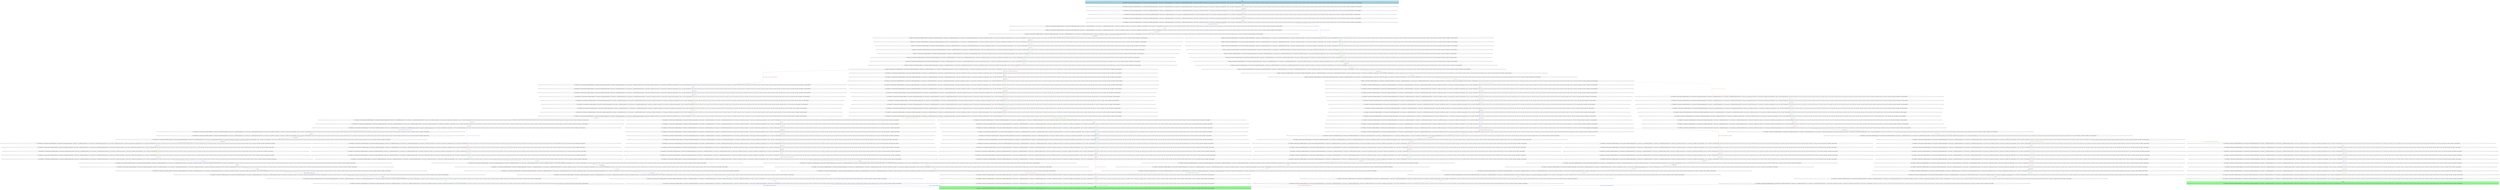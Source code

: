 digraph G {
0 [label="{ (not (cleaning)), (current_state_0 s0_handler_cleaning_0), (not (current_state_0 s0_handler_cleaning_broken)), (current_state_1 s1_handler_film_deposition_0), (not (current_state_1 s1_handler_film_deposition_broken)), (current_state_2 s2_handler_resist_coating_0), (not (current_state_2 s2_handler_resist_coating_broken)), (f_copy), (not (f_goal)), (not (film_deposition)), (not ((q_15s))), (not (q_10s)), (not (q_11s)), (not (q_12s)), (not (q_13s)), (not (q_14s)), (q_15), (not (q_16s)), (not (q_17s)), (not (q_18s)), (not (q_19s)), (not (q_1s)), (not (q_20s)), (not (q_21)), (not (q_21s)), (not (q_2s)), (not (q_3s)), (not (q_4s)), (not (q_5)), (not (q_5s)), (not (q_6)), (not (q_6s)), (not (q_7)), (not (q_7s)), (not (q_8s)), (not (q_9s)), (not (repair)), (not (resist_coating)) }"];
1 [label="{ (not (cleaning)), (current_state_0 s0_handler_cleaning_0), (not (current_state_0 s0_handler_cleaning_broken)), (current_state_1 s1_handler_film_deposition_0), (not (current_state_1 s1_handler_film_deposition_broken)), (current_state_2 s2_handler_resist_coating_0), (not (current_state_2 s2_handler_resist_coating_broken)), (f_sync), (not (f_goal)), (not (film_deposition)), (q_15s), (not (q_10s)), (not (q_11s)), (not (q_12s)), (not (q_13s)), (not (q_14s)), (not ((q_15))), (not (q_16s)), (not (q_17s)), (not (q_18s)), (not (q_19s)), (not (q_1s)), (not (q_20s)), (not (q_21)), (not (q_21s)), (not (q_2s)), (not (q_3s)), (not (q_4s)), (not (q_5)), (not (q_5s)), (not (q_6)), (not (q_6s)), (not (q_7)), (not (q_7s)), (not (q_8s)), (not (q_9s)), (not (repair)), (not (resist_coating)) }"];
2 [label="{ (not (cleaning)), (current_state_0 s0_handler_cleaning_0), (not (current_state_0 s0_handler_cleaning_broken)), (current_state_1 s1_handler_film_deposition_0), (not (current_state_1 s1_handler_film_deposition_broken)), (current_state_2 s2_handler_resist_coating_0), (not (current_state_2 s2_handler_resist_coating_broken)), (f_sync), (not (f_goal)), (not (film_deposition)), (not ((q_15s))), (not (q_10s)), (not (q_11s)), (not (q_12s)), (not (q_13s)), (not (q_14s)), (not ((q_15))), (not (q_16s)), (not (q_17s)), (not (q_18s)), (not (q_19s)), (not (q_1s)), (not (q_20s)), (not (q_21)), (not (q_21s)), (not (q_2s)), (not (q_3s)), (q_4s), (not (q_5)), (not (q_5s)), (not (q_6)), (not (q_6s)), (not (q_7)), (not (q_7s)), (q_8s), (not (q_9s)), (not (repair)), (not (resist_coating)) }"];
3 [label="{ (not (cleaning)), (current_state_0 s0_handler_cleaning_0), (not (current_state_0 s0_handler_cleaning_broken)), (current_state_1 s1_handler_film_deposition_0), (not (current_state_1 s1_handler_film_deposition_broken)), (current_state_2 s2_handler_resist_coating_0), (not (current_state_2 s2_handler_resist_coating_broken)), (f_sync), (not (f_goal)), (not (film_deposition)), (not ((q_15s))), (not (q_10s)), (not (q_11s)), (not (q_12s)), (not (q_13s)), (not (q_14s)), (not ((q_15))), (not (q_16s)), (not (q_17s)), (not (q_18s)), (not (q_19s)), (not (q_1s)), (not (q_20s)), (q_21), (not (q_21s)), (not (q_2s)), (not (q_3s)), (q_4s), (q_5), (not (q_5s)), (not (q_6)), (not (q_6s)), (not (q_7)), (not (q_7s)), (not (q_8s)), (not (q_9s)), (not (repair)), (not (resist_coating)) }"];
4 [label="{ (not (cleaning)), (current_state_0 s0_handler_cleaning_0), (not (current_state_0 s0_handler_cleaning_broken)), (current_state_1 s1_handler_film_deposition_0), (not (current_state_1 s1_handler_film_deposition_broken)), (current_state_2 s2_handler_resist_coating_0), (not (current_state_2 s2_handler_resist_coating_broken)), (f_sync), (not (f_goal)), (not (film_deposition)), (not ((q_15s))), (not (q_10s)), (not (q_11s)), (not (q_12s)), (not (q_13s)), (not (q_14s)), (not ((q_15))), (not (q_16s)), (not (q_17s)), (not (q_18s)), (not (q_19s)), (not (q_1s)), (not (q_20s)), (q_21), (not (q_21s)), (not (q_2s)), (not (q_3s)), (not (q_4s)), (q_5), (not (q_5s)), (not (q_6)), (not (q_6s)), (not (q_7)), (not (q_7s)), (not (q_8s)), (not (q_9s)), (not (repair)), (not (resist_coating)) }"];
5 [label="{ (not (cleaning)), (current_state_0 s0_handler_cleaning_0), (not (current_state_0 s0_handler_cleaning_broken)), (current_state_1 s1_handler_film_deposition_0), (not (current_state_1 s1_handler_film_deposition_broken)), (current_state_2 s2_handler_resist_coating_0), (not (current_state_2 s2_handler_resist_coating_broken)), (f_world), (not (f_goal)), (not (film_deposition)), (not ((q_15s))), (not (q_10s)), (not (q_11s)), (not (q_12s)), (not (q_13s)), (not (q_14s)), (not ((q_15))), (not (q_16s)), (not (q_17s)), (not (q_18s)), (not (q_19s)), (not (q_1s)), (not (q_20s)), (q_21), (not (q_21s)), (not (q_2s)), (not (q_3s)), (not (q_4s)), (q_5), (not (q_5s)), (not (q_6)), (not (q_6s)), (not (q_7)), (not (q_7s)), (not (q_8s)), (not (q_9s)), (not (repair)), (not (resist_coating)) }"];
6 [label="{ (cleaning), (not (current_state_0 s0_handler_cleaning_0)), (current_state_0 s0_handler_cleaning_broken), (current_state_1 s1_handler_film_deposition_0), (not (current_state_1 s1_handler_film_deposition_broken)), (current_state_2 s2_handler_resist_coating_0), (not (current_state_2 s2_handler_resist_coating_broken)), (f_copy), (not (f_goal)), (not (film_deposition)), (not ((q_15s))), (not (q_10s)), (not (q_11s)), (not (q_12s)), (not (q_13s)), (not (q_14s)), (not ((q_15))), (not (q_16s)), (not (q_17s)), (not (q_18s)), (not (q_19s)), (not (q_1s)), (not (q_20s)), (q_21), (not (q_21s)), (not (q_2s)), (not (q_3s)), (not (q_4s)), (q_5), (not (q_5s)), (not (q_6)), (not (q_6s)), (not (q_7)), (not (q_7s)), (not (q_8s)), (not (q_9s)), (not (repair)), (not (resist_coating)) }"];
7 [label="{ (cleaning), (current_state_0 s0_handler_cleaning_0), (not (current_state_0 s0_handler_cleaning_broken)), (current_state_1 s1_handler_film_deposition_0), (not (current_state_1 s1_handler_film_deposition_broken)), (current_state_2 s2_handler_resist_coating_0), (not (current_state_2 s2_handler_resist_coating_broken)), (f_copy), (not (f_goal)), (not (film_deposition)), (not ((q_15s))), (not (q_10s)), (not (q_11s)), (not (q_12s)), (not (q_13s)), (not (q_14s)), (not ((q_15))), (not (q_16s)), (not (q_17s)), (not (q_18s)), (not (q_19s)), (not (q_1s)), (not (q_20s)), (q_21), (not (q_21s)), (not (q_2s)), (not (q_3s)), (not (q_4s)), (q_5), (not (q_5s)), (not (q_6)), (not (q_6s)), (not (q_7)), (not (q_7s)), (not (q_8s)), (not (q_9s)), (not (repair)), (not (resist_coating)) }"];
8 [label="{ (cleaning), (not (current_state_0 s0_handler_cleaning_0)), (current_state_0 s0_handler_cleaning_broken), (current_state_1 s1_handler_film_deposition_0), (not (current_state_1 s1_handler_film_deposition_broken)), (current_state_2 s2_handler_resist_coating_0), (not (current_state_2 s2_handler_resist_coating_broken)), (f_sync), (not (f_goal)), (not (film_deposition)), (not ((q_15s))), (not (q_10s)), (not (q_11s)), (not (q_12s)), (not (q_13s)), (not (q_14s)), (not ((q_15))), (not (q_16s)), (not (q_17s)), (not (q_18s)), (not (q_19s)), (not (q_1s)), (not (q_20s)), (not (q_21)), (q_21s), (not (q_2s)), (not (q_3s)), (not (q_4s)), (not (q_5)), (q_5s), (not (q_6)), (not (q_6s)), (not (q_7)), (not (q_7s)), (not (q_8s)), (not (q_9s)), (not (repair)), (not (resist_coating)) }"];
9 [label="{ (cleaning), (current_state_0 s0_handler_cleaning_0), (not (current_state_0 s0_handler_cleaning_broken)), (current_state_1 s1_handler_film_deposition_0), (not (current_state_1 s1_handler_film_deposition_broken)), (current_state_2 s2_handler_resist_coating_0), (not (current_state_2 s2_handler_resist_coating_broken)), (f_sync), (not (f_goal)), (not (film_deposition)), (not ((q_15s))), (not (q_10s)), (not (q_11s)), (not (q_12s)), (not (q_13s)), (not (q_14s)), (not ((q_15))), (not (q_16s)), (not (q_17s)), (not (q_18s)), (not (q_19s)), (not (q_1s)), (not (q_20s)), (not (q_21)), (q_21s), (not (q_2s)), (not (q_3s)), (not (q_4s)), (not (q_5)), (q_5s), (not (q_6)), (not (q_6s)), (not (q_7)), (not (q_7s)), (not (q_8s)), (not (q_9s)), (not (repair)), (not (resist_coating)) }"];
10 [label="{ (cleaning), (not (current_state_0 s0_handler_cleaning_0)), (current_state_0 s0_handler_cleaning_broken), (current_state_1 s1_handler_film_deposition_0), (not (current_state_1 s1_handler_film_deposition_broken)), (current_state_2 s2_handler_resist_coating_0), (not (current_state_2 s2_handler_resist_coating_broken)), (f_sync), (not (f_goal)), (not (film_deposition)), (not ((q_15s))), (not (q_10s)), (not (q_11s)), (not (q_12s)), (not (q_13s)), (not (q_14s)), (not ((q_15))), (not (q_16s)), (not (q_17s)), (not (q_18s)), (not (q_19s)), (not (q_1s)), (not (q_20s)), (not (q_21)), (not (q_21s)), (not (q_2s)), (not (q_3s)), (not (q_4s)), (not (q_5)), (q_5s), (not (q_6)), (not (q_6s)), (not (q_7)), (not (q_7s)), (not (q_8s)), (not (q_9s)), (not (repair)), (not (resist_coating)) }"];
11 [label="{ (cleaning), (current_state_0 s0_handler_cleaning_0), (not (current_state_0 s0_handler_cleaning_broken)), (current_state_1 s1_handler_film_deposition_0), (not (current_state_1 s1_handler_film_deposition_broken)), (current_state_2 s2_handler_resist_coating_0), (not (current_state_2 s2_handler_resist_coating_broken)), (f_sync), (not (f_goal)), (not (film_deposition)), (not ((q_15s))), (not (q_10s)), (not (q_11s)), (q_12s), (not (q_13s)), (not (q_14s)), (not ((q_15))), (not (q_16s)), (not (q_17s)), (not (q_18s)), (not (q_19s)), (not (q_1s)), (not (q_20s)), (not (q_21)), (q_21s), (not (q_2s)), (not (q_3s)), (not (q_4s)), (not (q_5)), (not (q_5s)), (not (q_6)), (not (q_6s)), (not (q_7)), (not (q_7s)), (not (q_8s)), (not (q_9s)), (not (repair)), (not (resist_coating)) }"];
12 [label="{ (cleaning), (not (current_state_0 s0_handler_cleaning_0)), (current_state_0 s0_handler_cleaning_broken), (current_state_1 s1_handler_film_deposition_0), (not (current_state_1 s1_handler_film_deposition_broken)), (current_state_2 s2_handler_resist_coating_0), (not (current_state_2 s2_handler_resist_coating_broken)), (f_sync), (not (f_goal)), (not (film_deposition)), (not ((q_15s))), (not (q_10s)), (not (q_11s)), (q_12s), (not (q_13s)), (not (q_14s)), (not ((q_15))), (not (q_16s)), (not (q_17s)), (not (q_18s)), (not (q_19s)), (not (q_1s)), (not (q_20s)), (not (q_21)), (not (q_21s)), (not (q_2s)), (not (q_3s)), (not (q_4s)), (not (q_5)), (not (q_5s)), (not (q_6)), (not (q_6s)), (not (q_7)), (not (q_7s)), (not (q_8s)), (not (q_9s)), (not (repair)), (not (resist_coating)) }"];
13 [label="{ (cleaning), (current_state_0 s0_handler_cleaning_0), (not (current_state_0 s0_handler_cleaning_broken)), (current_state_1 s1_handler_film_deposition_0), (not (current_state_1 s1_handler_film_deposition_broken)), (current_state_2 s2_handler_resist_coating_0), (not (current_state_2 s2_handler_resist_coating_broken)), (f_sync), (not (f_goal)), (not (film_deposition)), (not ((q_15s))), (not (q_10s)), (not (q_11s)), (not (q_12s)), (not (q_13s)), (not (q_14s)), (not ((q_15))), (not (q_16s)), (not (q_17s)), (not (q_18s)), (not (q_19s)), (q_1s), (q_20s), (not (q_21)), (q_21s), (not (q_2s)), (not (q_3s)), (not (q_4s)), (not (q_5)), (not (q_5s)), (not (q_6)), (not (q_6s)), (not (q_7)), (not (q_7s)), (not (q_8s)), (not (q_9s)), (not (repair)), (not (resist_coating)) }"];
14 [label="{ (cleaning), (not (current_state_0 s0_handler_cleaning_0)), (current_state_0 s0_handler_cleaning_broken), (current_state_1 s1_handler_film_deposition_0), (not (current_state_1 s1_handler_film_deposition_broken)), (current_state_2 s2_handler_resist_coating_0), (not (current_state_2 s2_handler_resist_coating_broken)), (f_sync), (not (f_goal)), (not (film_deposition)), (not ((q_15s))), (not (q_10s)), (not (q_11s)), (not (q_12s)), (not (q_13s)), (not (q_14s)), (not ((q_15))), (not (q_16s)), (not (q_17s)), (not (q_18s)), (not (q_19s)), (q_1s), (q_20s), (not (q_21)), (not (q_21s)), (not (q_2s)), (not (q_3s)), (not (q_4s)), (not (q_5)), (not (q_5s)), (not (q_6)), (not (q_6s)), (not (q_7)), (not (q_7s)), (not (q_8s)), (not (q_9s)), (not (repair)), (not (resist_coating)) }"];
15 [label="{ (cleaning), (current_state_0 s0_handler_cleaning_0), (not (current_state_0 s0_handler_cleaning_broken)), (current_state_1 s1_handler_film_deposition_0), (not (current_state_1 s1_handler_film_deposition_broken)), (current_state_2 s2_handler_resist_coating_0), (not (current_state_2 s2_handler_resist_coating_broken)), (f_sync), (not (f_goal)), (not (film_deposition)), (not ((q_15s))), (q_10s), (not (q_11s)), (not (q_12s)), (not (q_13s)), (not (q_14s)), (not ((q_15))), (q_16s), (not (q_17s)), (not (q_18s)), (not (q_19s)), (q_1s), (not (q_20s)), (not (q_21)), (q_21s), (not (q_2s)), (not (q_3s)), (not (q_4s)), (not (q_5)), (not (q_5s)), (not (q_6)), (not (q_6s)), (not (q_7)), (not (q_7s)), (not (q_8s)), (not (q_9s)), (not (repair)), (not (resist_coating)) }"];
16 [label="{ (cleaning), (not (current_state_0 s0_handler_cleaning_0)), (current_state_0 s0_handler_cleaning_broken), (current_state_1 s1_handler_film_deposition_0), (not (current_state_1 s1_handler_film_deposition_broken)), (current_state_2 s2_handler_resist_coating_0), (not (current_state_2 s2_handler_resist_coating_broken)), (f_sync), (not (f_goal)), (not (film_deposition)), (not ((q_15s))), (q_10s), (not (q_11s)), (not (q_12s)), (not (q_13s)), (not (q_14s)), (not ((q_15))), (q_16s), (not (q_17s)), (not (q_18s)), (not (q_19s)), (q_1s), (not (q_20s)), (not (q_21)), (not (q_21s)), (not (q_2s)), (not (q_3s)), (not (q_4s)), (not (q_5)), (not (q_5s)), (not (q_6)), (not (q_6s)), (not (q_7)), (not (q_7s)), (not (q_8s)), (not (q_9s)), (not (repair)), (not (resist_coating)) }"];
17 [label="{ (cleaning), (current_state_0 s0_handler_cleaning_0), (not (current_state_0 s0_handler_cleaning_broken)), (current_state_1 s1_handler_film_deposition_0), (not (current_state_1 s1_handler_film_deposition_broken)), (current_state_2 s2_handler_resist_coating_0), (not (current_state_2 s2_handler_resist_coating_broken)), (f_sync), (not (f_goal)), (not (film_deposition)), (not ((q_15s))), (q_10s), (q_11s), (not (q_12s)), (not (q_13s)), (not (q_14s)), (not ((q_15))), (not (q_16s)), (not (q_17s)), (not (q_18s)), (not (q_19s)), (q_1s), (not (q_20s)), (not (q_21)), (q_21s), (not (q_2s)), (not (q_3s)), (not (q_4s)), (not (q_5)), (not (q_5s)), (not (q_6)), (q_6s), (not (q_7)), (not (q_7s)), (not (q_8s)), (not (q_9s)), (not (repair)), (not (resist_coating)) }"];
18 [label="{ (cleaning), (not (current_state_0 s0_handler_cleaning_0)), (current_state_0 s0_handler_cleaning_broken), (current_state_1 s1_handler_film_deposition_0), (not (current_state_1 s1_handler_film_deposition_broken)), (current_state_2 s2_handler_resist_coating_0), (not (current_state_2 s2_handler_resist_coating_broken)), (f_sync), (not (f_goal)), (not (film_deposition)), (not ((q_15s))), (q_10s), (q_11s), (not (q_12s)), (not (q_13s)), (not (q_14s)), (not ((q_15))), (not (q_16s)), (not (q_17s)), (not (q_18s)), (not (q_19s)), (q_1s), (not (q_20s)), (not (q_21)), (not (q_21s)), (not (q_2s)), (not (q_3s)), (not (q_4s)), (not (q_5)), (not (q_5s)), (not (q_6)), (q_6s), (not (q_7)), (not (q_7s)), (not (q_8s)), (not (q_9s)), (not (repair)), (not (resist_coating)) }"];
19 [label="{ (cleaning), (current_state_0 s0_handler_cleaning_0), (not (current_state_0 s0_handler_cleaning_broken)), (current_state_1 s1_handler_film_deposition_0), (not (current_state_1 s1_handler_film_deposition_broken)), (current_state_2 s2_handler_resist_coating_0), (not (current_state_2 s2_handler_resist_coating_broken)), (f_sync), (not (f_goal)), (not (film_deposition)), (not ((q_15s))), (q_10s), (q_11s), (not (q_12s)), (not (q_13s)), (not (q_14s)), (not ((q_15))), (not (q_16s)), (not (q_17s)), (not (q_18s)), (not (q_19s)), (q_1s), (not (q_20s)), (q_21), (q_21s), (not (q_2s)), (not (q_3s)), (not (q_4s)), (not (q_5)), (not (q_5s)), (q_6), (not (q_6s)), (not (q_7)), (not (q_7s)), (not (q_8s)), (not (q_9s)), (not (repair)), (not (resist_coating)) }"];
20 [label="{ (cleaning), (not (current_state_0 s0_handler_cleaning_0)), (current_state_0 s0_handler_cleaning_broken), (current_state_1 s1_handler_film_deposition_0), (not (current_state_1 s1_handler_film_deposition_broken)), (current_state_2 s2_handler_resist_coating_0), (not (current_state_2 s2_handler_resist_coating_broken)), (f_sync), (not (f_goal)), (not (film_deposition)), (not ((q_15s))), (q_10s), (q_11s), (not (q_12s)), (not (q_13s)), (not (q_14s)), (not ((q_15))), (not (q_16s)), (not (q_17s)), (not (q_18s)), (not (q_19s)), (q_1s), (not (q_20s)), (q_21), (not (q_21s)), (not (q_2s)), (not (q_3s)), (not (q_4s)), (not (q_5)), (not (q_5s)), (q_6), (not (q_6s)), (not (q_7)), (not (q_7s)), (not (q_8s)), (not (q_9s)), (not (repair)), (not (resist_coating)) }"];
21 [label="{ (cleaning), (current_state_0 s0_handler_cleaning_0), (not (current_state_0 s0_handler_cleaning_broken)), (current_state_1 s1_handler_film_deposition_0), (not (current_state_1 s1_handler_film_deposition_broken)), (current_state_2 s2_handler_resist_coating_0), (not (current_state_2 s2_handler_resist_coating_broken)), (f_sync), (not (f_goal)), (not (film_deposition)), (not ((q_15s))), (not (q_10s)), (q_11s), (not (q_12s)), (not (q_13s)), (not (q_14s)), (not ((q_15))), (not (q_16s)), (not (q_17s)), (not (q_18s)), (not (q_19s)), (q_1s), (not (q_20s)), (q_21), (q_21s), (not (q_2s)), (not (q_3s)), (not (q_4s)), (not (q_5)), (not (q_5s)), (q_6), (not (q_6s)), (not (q_7)), (not (q_7s)), (not (q_8s)), (not (q_9s)), (not (repair)), (not (resist_coating)) }"];
22 [label="{ (cleaning), (not (current_state_0 s0_handler_cleaning_0)), (current_state_0 s0_handler_cleaning_broken), (current_state_1 s1_handler_film_deposition_0), (not (current_state_1 s1_handler_film_deposition_broken)), (current_state_2 s2_handler_resist_coating_0), (not (current_state_2 s2_handler_resist_coating_broken)), (f_sync), (not (f_goal)), (not (film_deposition)), (not ((q_15s))), (not (q_10s)), (q_11s), (not (q_12s)), (not (q_13s)), (not (q_14s)), (not ((q_15))), (not (q_16s)), (not (q_17s)), (not (q_18s)), (not (q_19s)), (q_1s), (not (q_20s)), (q_21), (not (q_21s)), (not (q_2s)), (not (q_3s)), (not (q_4s)), (not (q_5)), (not (q_5s)), (q_6), (not (q_6s)), (not (q_7)), (not (q_7s)), (not (q_8s)), (not (q_9s)), (not (repair)), (not (resist_coating)) }"];
23 [label="{ (cleaning), (current_state_0 s0_handler_cleaning_0), (not (current_state_0 s0_handler_cleaning_broken)), (current_state_1 s1_handler_film_deposition_0), (not (current_state_1 s1_handler_film_deposition_broken)), (current_state_2 s2_handler_resist_coating_0), (not (current_state_2 s2_handler_resist_coating_broken)), (f_sync), (not (f_goal)), (not (film_deposition)), (not ((q_15s))), (not (q_10s)), (not (q_11s)), (not (q_12s)), (not (q_13s)), (not (q_14s)), (not ((q_15))), (not (q_16s)), (not (q_17s)), (not (q_18s)), (not (q_19s)), (q_1s), (not (q_20s)), (q_21), (q_21s), (not (q_2s)), (not (q_3s)), (not (q_4s)), (not (q_5)), (not (q_5s)), (q_6), (not (q_6s)), (not (q_7)), (not (q_7s)), (not (q_8s)), (not (q_9s)), (not (repair)), (not (resist_coating)) }"];
24 [label="{ (cleaning), (not (current_state_0 s0_handler_cleaning_0)), (current_state_0 s0_handler_cleaning_broken), (current_state_1 s1_handler_film_deposition_0), (not (current_state_1 s1_handler_film_deposition_broken)), (current_state_2 s2_handler_resist_coating_0), (not (current_state_2 s2_handler_resist_coating_broken)), (f_sync), (not (f_goal)), (not (film_deposition)), (not ((q_15s))), (not (q_10s)), (not (q_11s)), (not (q_12s)), (not (q_13s)), (not (q_14s)), (not ((q_15))), (not (q_16s)), (not (q_17s)), (not (q_18s)), (not (q_19s)), (q_1s), (not (q_20s)), (q_21), (not (q_21s)), (not (q_2s)), (not (q_3s)), (not (q_4s)), (not (q_5)), (not (q_5s)), (q_6), (not (q_6s)), (not (q_7)), (not (q_7s)), (not (q_8s)), (not (q_9s)), (not (repair)), (not (resist_coating)) }"];
25 [label="{ (cleaning), (current_state_0 s0_handler_cleaning_0), (not (current_state_0 s0_handler_cleaning_broken)), (current_state_1 s1_handler_film_deposition_0), (not (current_state_1 s1_handler_film_deposition_broken)), (current_state_2 s2_handler_resist_coating_0), (not (current_state_2 s2_handler_resist_coating_broken)), (f_sync), (not (f_goal)), (not (film_deposition)), (not ((q_15s))), (not (q_10s)), (not (q_11s)), (not (q_12s)), (not (q_13s)), (not (q_14s)), (not ((q_15))), (not (q_16s)), (not (q_17s)), (not (q_18s)), (not (q_19s)), (not (q_1s)), (not (q_20s)), (q_21), (q_21s), (not (q_2s)), (not (q_3s)), (not (q_4s)), (not (q_5)), (not (q_5s)), (q_6), (not (q_6s)), (not (q_7)), (not (q_7s)), (not (q_8s)), (not (q_9s)), (not (repair)), (not (resist_coating)) }"];
26 [label="{ (cleaning), (not (current_state_0 s0_handler_cleaning_0)), (current_state_0 s0_handler_cleaning_broken), (current_state_1 s1_handler_film_deposition_0), (not (current_state_1 s1_handler_film_deposition_broken)), (current_state_2 s2_handler_resist_coating_0), (not (current_state_2 s2_handler_resist_coating_broken)), (f_sync), (not (f_goal)), (not (film_deposition)), (not ((q_15s))), (not (q_10s)), (not (q_11s)), (not (q_12s)), (not (q_13s)), (not (q_14s)), (not ((q_15))), (not (q_16s)), (not (q_17s)), (not (q_18s)), (not (q_19s)), (not (q_1s)), (not (q_20s)), (q_21), (not (q_21s)), (not (q_2s)), (not (q_3s)), (not (q_4s)), (not (q_5)), (not (q_5s)), (q_6), (not (q_6s)), (not (q_7)), (not (q_7s)), (not (q_8s)), (not (q_9s)), (not (repair)), (not (resist_coating)) }"];
27 [label="{ (cleaning), (current_state_0 s0_handler_cleaning_0), (not (current_state_0 s0_handler_cleaning_broken)), (current_state_1 s1_handler_film_deposition_0), (not (current_state_1 s1_handler_film_deposition_broken)), (current_state_2 s2_handler_resist_coating_0), (not (current_state_2 s2_handler_resist_coating_broken)), (f_sync), (not (f_goal)), (not (film_deposition)), (not ((q_15s))), (not (q_10s)), (not (q_11s)), (not (q_12s)), (not (q_13s)), (not (q_14s)), (not ((q_15))), (not (q_16s)), (not (q_17s)), (not (q_18s)), (not (q_19s)), (not (q_1s)), (not (q_20s)), (q_21), (not (q_21s)), (not (q_2s)), (not (q_3s)), (not (q_4s)), (not (q_5)), (not (q_5s)), (q_6), (not (q_6s)), (not (q_7)), (not (q_7s)), (not (q_8s)), (not (q_9s)), (not (repair)), (not (resist_coating)) }"];
28 [label="{ (cleaning), (not (current_state_0 s0_handler_cleaning_0)), (current_state_0 s0_handler_cleaning_broken), (current_state_1 s1_handler_film_deposition_0), (not (current_state_1 s1_handler_film_deposition_broken)), (current_state_2 s2_handler_resist_coating_0), (not (current_state_2 s2_handler_resist_coating_broken)), (f_world), (not (f_goal)), (not (film_deposition)), (not ((q_15s))), (not (q_10s)), (not (q_11s)), (not (q_12s)), (not (q_13s)), (not (q_14s)), (not ((q_15))), (not (q_16s)), (not (q_17s)), (not (q_18s)), (not (q_19s)), (not (q_1s)), (not (q_20s)), (q_21), (not (q_21s)), (not (q_2s)), (not (q_3s)), (not (q_4s)), (not (q_5)), (not (q_5s)), (q_6), (not (q_6s)), (not (q_7)), (not (q_7s)), (not (q_8s)), (not (q_9s)), (not (repair)), (not (resist_coating)) }"];
29 [label="{ (cleaning), (current_state_0 s0_handler_cleaning_0), (not (current_state_0 s0_handler_cleaning_broken)), (current_state_1 s1_handler_film_deposition_0), (not (current_state_1 s1_handler_film_deposition_broken)), (current_state_2 s2_handler_resist_coating_0), (not (current_state_2 s2_handler_resist_coating_broken)), (f_world), (not (f_goal)), (not (film_deposition)), (not ((q_15s))), (not (q_10s)), (not (q_11s)), (not (q_12s)), (not (q_13s)), (not (q_14s)), (not ((q_15))), (not (q_16s)), (not (q_17s)), (not (q_18s)), (not (q_19s)), (not (q_1s)), (not (q_20s)), (q_21), (not (q_21s)), (not (q_2s)), (not (q_3s)), (not (q_4s)), (not (q_5)), (not (q_5s)), (q_6), (not (q_6s)), (not (q_7)), (not (q_7s)), (not (q_8s)), (not (q_9s)), (not (repair)), (not (resist_coating)) }"];
30 [label="{ (not (cleaning)), (not (current_state_0 s0_handler_cleaning_0)), (current_state_0 s0_handler_cleaning_broken), (current_state_1 s1_handler_film_deposition_0), (not (current_state_1 s1_handler_film_deposition_broken)), (current_state_2 s2_handler_resist_coating_0), (not (current_state_2 s2_handler_resist_coating_broken)), (f_copy), (not (f_goal)), (film_deposition), (not ((q_15s))), (not (q_10s)), (not (q_11s)), (not (q_12s)), (not (q_13s)), (not (q_14s)), (not ((q_15))), (not (q_16s)), (not (q_17s)), (not (q_18s)), (not (q_19s)), (not (q_1s)), (not (q_20s)), (q_21), (not (q_21s)), (not (q_2s)), (not (q_3s)), (not (q_4s)), (not (q_5)), (not (q_5s)), (q_6), (not (q_6s)), (not (q_7)), (not (q_7s)), (not (q_8s)), (not (q_9s)), (not (repair)), (not (resist_coating)) }"];
31 [label="{ (not (cleaning)), (not (current_state_0 s0_handler_cleaning_0)), (current_state_0 s0_handler_cleaning_broken), (not (current_state_1 s1_handler_film_deposition_0)), (current_state_1 s1_handler_film_deposition_broken), (current_state_2 s2_handler_resist_coating_0), (not (current_state_2 s2_handler_resist_coating_broken)), (f_copy), (not (f_goal)), (film_deposition), (not ((q_15s))), (not (q_10s)), (not (q_11s)), (not (q_12s)), (not (q_13s)), (not (q_14s)), (not ((q_15))), (not (q_16s)), (not (q_17s)), (not (q_18s)), (not (q_19s)), (not (q_1s)), (not (q_20s)), (q_21), (not (q_21s)), (not (q_2s)), (not (q_3s)), (not (q_4s)), (not (q_5)), (not (q_5s)), (q_6), (not (q_6s)), (not (q_7)), (not (q_7s)), (not (q_8s)), (not (q_9s)), (not (repair)), (not (resist_coating)) }"];
32 [label="{ (not (cleaning)), (current_state_0 s0_handler_cleaning_0), (not (current_state_0 s0_handler_cleaning_broken)), (current_state_1 s1_handler_film_deposition_0), (not (current_state_1 s1_handler_film_deposition_broken)), (current_state_2 s2_handler_resist_coating_0), (not (current_state_2 s2_handler_resist_coating_broken)), (f_copy), (not (f_goal)), (film_deposition), (not ((q_15s))), (not (q_10s)), (not (q_11s)), (not (q_12s)), (not (q_13s)), (not (q_14s)), (not ((q_15))), (not (q_16s)), (not (q_17s)), (not (q_18s)), (not (q_19s)), (not (q_1s)), (not (q_20s)), (q_21), (not (q_21s)), (not (q_2s)), (not (q_3s)), (not (q_4s)), (not (q_5)), (not (q_5s)), (q_6), (not (q_6s)), (not (q_7)), (not (q_7s)), (not (q_8s)), (not (q_9s)), (not (repair)), (not (resist_coating)) }"];
33 [label="{ (not (cleaning)), (current_state_0 s0_handler_cleaning_0), (not (current_state_0 s0_handler_cleaning_broken)), (not (current_state_1 s1_handler_film_deposition_0)), (current_state_1 s1_handler_film_deposition_broken), (current_state_2 s2_handler_resist_coating_0), (not (current_state_2 s2_handler_resist_coating_broken)), (f_copy), (not (f_goal)), (film_deposition), (not ((q_15s))), (not (q_10s)), (not (q_11s)), (not (q_12s)), (not (q_13s)), (not (q_14s)), (not ((q_15))), (not (q_16s)), (not (q_17s)), (not (q_18s)), (not (q_19s)), (not (q_1s)), (not (q_20s)), (q_21), (not (q_21s)), (not (q_2s)), (not (q_3s)), (not (q_4s)), (not (q_5)), (not (q_5s)), (q_6), (not (q_6s)), (not (q_7)), (not (q_7s)), (not (q_8s)), (not (q_9s)), (not (repair)), (not (resist_coating)) }"];
34 [label="{ (not (cleaning)), (not (current_state_0 s0_handler_cleaning_0)), (current_state_0 s0_handler_cleaning_broken), (current_state_1 s1_handler_film_deposition_0), (not (current_state_1 s1_handler_film_deposition_broken)), (current_state_2 s2_handler_resist_coating_0), (not (current_state_2 s2_handler_resist_coating_broken)), (f_sync), (not (f_goal)), (film_deposition), (not ((q_15s))), (not (q_10s)), (not (q_11s)), (not (q_12s)), (not (q_13s)), (not (q_14s)), (not ((q_15))), (not (q_16s)), (not (q_17s)), (not (q_18s)), (not (q_19s)), (not (q_1s)), (not (q_20s)), (not (q_21)), (q_21s), (not (q_2s)), (not (q_3s)), (not (q_4s)), (not (q_5)), (not (q_5s)), (not (q_6)), (q_6s), (not (q_7)), (not (q_7s)), (not (q_8s)), (not (q_9s)), (not (repair)), (not (resist_coating)) }"];
35 [label="{ (not (cleaning)), (not (current_state_0 s0_handler_cleaning_0)), (current_state_0 s0_handler_cleaning_broken), (not (current_state_1 s1_handler_film_deposition_0)), (current_state_1 s1_handler_film_deposition_broken), (current_state_2 s2_handler_resist_coating_0), (not (current_state_2 s2_handler_resist_coating_broken)), (f_sync), (not (f_goal)), (film_deposition), (not ((q_15s))), (not (q_10s)), (not (q_11s)), (not (q_12s)), (not (q_13s)), (not (q_14s)), (not ((q_15))), (not (q_16s)), (not (q_17s)), (not (q_18s)), (not (q_19s)), (not (q_1s)), (not (q_20s)), (not (q_21)), (q_21s), (not (q_2s)), (not (q_3s)), (not (q_4s)), (not (q_5)), (not (q_5s)), (not (q_6)), (q_6s), (not (q_7)), (not (q_7s)), (not (q_8s)), (not (q_9s)), (not (repair)), (not (resist_coating)) }"];
36 [label="{ (not (cleaning)), (current_state_0 s0_handler_cleaning_0), (not (current_state_0 s0_handler_cleaning_broken)), (current_state_1 s1_handler_film_deposition_0), (not (current_state_1 s1_handler_film_deposition_broken)), (current_state_2 s2_handler_resist_coating_0), (not (current_state_2 s2_handler_resist_coating_broken)), (f_sync), (not (f_goal)), (film_deposition), (not ((q_15s))), (not (q_10s)), (not (q_11s)), (not (q_12s)), (not (q_13s)), (not (q_14s)), (not ((q_15))), (not (q_16s)), (not (q_17s)), (not (q_18s)), (not (q_19s)), (not (q_1s)), (not (q_20s)), (not (q_21)), (q_21s), (not (q_2s)), (not (q_3s)), (not (q_4s)), (not (q_5)), (not (q_5s)), (not (q_6)), (q_6s), (not (q_7)), (not (q_7s)), (not (q_8s)), (not (q_9s)), (not (repair)), (not (resist_coating)) }"];
37 [label="{ (not (cleaning)), (current_state_0 s0_handler_cleaning_0), (not (current_state_0 s0_handler_cleaning_broken)), (not (current_state_1 s1_handler_film_deposition_0)), (current_state_1 s1_handler_film_deposition_broken), (current_state_2 s2_handler_resist_coating_0), (not (current_state_2 s2_handler_resist_coating_broken)), (f_sync), (not (f_goal)), (film_deposition), (not ((q_15s))), (not (q_10s)), (not (q_11s)), (not (q_12s)), (not (q_13s)), (not (q_14s)), (not ((q_15))), (not (q_16s)), (not (q_17s)), (not (q_18s)), (not (q_19s)), (not (q_1s)), (not (q_20s)), (not (q_21)), (q_21s), (not (q_2s)), (not (q_3s)), (not (q_4s)), (not (q_5)), (not (q_5s)), (not (q_6)), (q_6s), (not (q_7)), (not (q_7s)), (not (q_8s)), (not (q_9s)), (not (repair)), (not (resist_coating)) }"];
38 [label="{ (not (cleaning)), (not (current_state_0 s0_handler_cleaning_0)), (current_state_0 s0_handler_cleaning_broken), (current_state_1 s1_handler_film_deposition_0), (not (current_state_1 s1_handler_film_deposition_broken)), (current_state_2 s2_handler_resist_coating_0), (not (current_state_2 s2_handler_resist_coating_broken)), (f_sync), (not (f_goal)), (film_deposition), (not ((q_15s))), (not (q_10s)), (not (q_11s)), (not (q_12s)), (q_13s), (not (q_14s)), (not ((q_15))), (not (q_16s)), (not (q_17s)), (not (q_18s)), (not (q_19s)), (not (q_1s)), (not (q_20s)), (not (q_21)), (q_21s), (not (q_2s)), (not (q_3s)), (not (q_4s)), (not (q_5)), (not (q_5s)), (not (q_6)), (not (q_6s)), (not (q_7)), (not (q_7s)), (not (q_8s)), (not (q_9s)), (not (repair)), (not (resist_coating)) }"];
39 [label="{ (not (cleaning)), (not (current_state_0 s0_handler_cleaning_0)), (current_state_0 s0_handler_cleaning_broken), (not (current_state_1 s1_handler_film_deposition_0)), (current_state_1 s1_handler_film_deposition_broken), (current_state_2 s2_handler_resist_coating_0), (not (current_state_2 s2_handler_resist_coating_broken)), (f_sync), (not (f_goal)), (film_deposition), (not ((q_15s))), (not (q_10s)), (not (q_11s)), (not (q_12s)), (not (q_13s)), (not (q_14s)), (not ((q_15))), (not (q_16s)), (not (q_17s)), (not (q_18s)), (not (q_19s)), (not (q_1s)), (not (q_20s)), (not (q_21)), (not (q_21s)), (not (q_2s)), (not (q_3s)), (not (q_4s)), (not (q_5)), (not (q_5s)), (not (q_6)), (q_6s), (not (q_7)), (not (q_7s)), (not (q_8s)), (not (q_9s)), (not (repair)), (not (resist_coating)) }"];
40 [label="{ (not (cleaning)), (current_state_0 s0_handler_cleaning_0), (not (current_state_0 s0_handler_cleaning_broken)), (current_state_1 s1_handler_film_deposition_0), (not (current_state_1 s1_handler_film_deposition_broken)), (current_state_2 s2_handler_resist_coating_0), (not (current_state_2 s2_handler_resist_coating_broken)), (f_sync), (not (f_goal)), (film_deposition), (not ((q_15s))), (not (q_10s)), (not (q_11s)), (not (q_12s)), (q_13s), (not (q_14s)), (not ((q_15))), (not (q_16s)), (not (q_17s)), (not (q_18s)), (not (q_19s)), (not (q_1s)), (not (q_20s)), (not (q_21)), (q_21s), (not (q_2s)), (not (q_3s)), (not (q_4s)), (not (q_5)), (not (q_5s)), (not (q_6)), (not (q_6s)), (not (q_7)), (not (q_7s)), (not (q_8s)), (not (q_9s)), (not (repair)), (not (resist_coating)) }"];
41 [label="{ (not (cleaning)), (current_state_0 s0_handler_cleaning_0), (not (current_state_0 s0_handler_cleaning_broken)), (not (current_state_1 s1_handler_film_deposition_0)), (current_state_1 s1_handler_film_deposition_broken), (current_state_2 s2_handler_resist_coating_0), (not (current_state_2 s2_handler_resist_coating_broken)), (f_sync), (not (f_goal)), (film_deposition), (not ((q_15s))), (not (q_10s)), (not (q_11s)), (not (q_12s)), (q_13s), (not (q_14s)), (not ((q_15))), (not (q_16s)), (not (q_17s)), (not (q_18s)), (not (q_19s)), (not (q_1s)), (not (q_20s)), (not (q_21)), (q_21s), (not (q_2s)), (not (q_3s)), (not (q_4s)), (not (q_5)), (not (q_5s)), (not (q_6)), (not (q_6s)), (not (q_7)), (not (q_7s)), (not (q_8s)), (not (q_9s)), (not (repair)), (not (resist_coating)) }"];
42 [label="{ (not (cleaning)), (not (current_state_0 s0_handler_cleaning_0)), (current_state_0 s0_handler_cleaning_broken), (current_state_1 s1_handler_film_deposition_0), (not (current_state_1 s1_handler_film_deposition_broken)), (current_state_2 s2_handler_resist_coating_0), (not (current_state_2 s2_handler_resist_coating_broken)), (f_sync), (not (f_goal)), (film_deposition), (not ((q_15s))), (not (q_10s)), (not (q_11s)), (not (q_12s)), (not (q_13s)), (not (q_14s)), (not ((q_15))), (not (q_16s)), (not (q_17s)), (not (q_18s)), (q_19s), (not (q_1s)), (not (q_20s)), (not (q_21)), (q_21s), (q_2s), (not (q_3s)), (not (q_4s)), (not (q_5)), (not (q_5s)), (not (q_6)), (not (q_6s)), (not (q_7)), (not (q_7s)), (not (q_8s)), (not (q_9s)), (not (repair)), (not (resist_coating)) }"];
43 [label="{ (not (cleaning)), (not (current_state_0 s0_handler_cleaning_0)), (current_state_0 s0_handler_cleaning_broken), (not (current_state_1 s1_handler_film_deposition_0)), (current_state_1 s1_handler_film_deposition_broken), (current_state_2 s2_handler_resist_coating_0), (not (current_state_2 s2_handler_resist_coating_broken)), (f_sync), (not (f_goal)), (film_deposition), (not ((q_15s))), (not (q_10s)), (not (q_11s)), (not (q_12s)), (q_13s), (not (q_14s)), (not ((q_15))), (not (q_16s)), (not (q_17s)), (not (q_18s)), (not (q_19s)), (not (q_1s)), (not (q_20s)), (not (q_21)), (not (q_21s)), (not (q_2s)), (not (q_3s)), (not (q_4s)), (not (q_5)), (not (q_5s)), (not (q_6)), (not (q_6s)), (not (q_7)), (not (q_7s)), (not (q_8s)), (not (q_9s)), (not (repair)), (not (resist_coating)) }"];
44 [label="{ (not (cleaning)), (current_state_0 s0_handler_cleaning_0), (not (current_state_0 s0_handler_cleaning_broken)), (current_state_1 s1_handler_film_deposition_0), (not (current_state_1 s1_handler_film_deposition_broken)), (current_state_2 s2_handler_resist_coating_0), (not (current_state_2 s2_handler_resist_coating_broken)), (f_sync), (not (f_goal)), (film_deposition), (not ((q_15s))), (not (q_10s)), (not (q_11s)), (not (q_12s)), (not (q_13s)), (not (q_14s)), (not ((q_15))), (not (q_16s)), (not (q_17s)), (not (q_18s)), (q_19s), (not (q_1s)), (not (q_20s)), (not (q_21)), (q_21s), (q_2s), (not (q_3s)), (not (q_4s)), (not (q_5)), (not (q_5s)), (not (q_6)), (not (q_6s)), (not (q_7)), (not (q_7s)), (not (q_8s)), (not (q_9s)), (not (repair)), (not (resist_coating)) }"];
45 [label="{ (not (cleaning)), (current_state_0 s0_handler_cleaning_0), (not (current_state_0 s0_handler_cleaning_broken)), (not (current_state_1 s1_handler_film_deposition_0)), (current_state_1 s1_handler_film_deposition_broken), (current_state_2 s2_handler_resist_coating_0), (not (current_state_2 s2_handler_resist_coating_broken)), (f_sync), (not (f_goal)), (film_deposition), (not ((q_15s))), (not (q_10s)), (not (q_11s)), (not (q_12s)), (not (q_13s)), (not (q_14s)), (not ((q_15))), (not (q_16s)), (not (q_17s)), (not (q_18s)), (q_19s), (not (q_1s)), (not (q_20s)), (not (q_21)), (q_21s), (q_2s), (not (q_3s)), (not (q_4s)), (not (q_5)), (not (q_5s)), (not (q_6)), (not (q_6s)), (not (q_7)), (not (q_7s)), (not (q_8s)), (not (q_9s)), (not (repair)), (not (resist_coating)) }"];
46 [label="{ (not (cleaning)), (not (current_state_0 s0_handler_cleaning_0)), (current_state_0 s0_handler_cleaning_broken), (current_state_1 s1_handler_film_deposition_0), (not (current_state_1 s1_handler_film_deposition_broken)), (current_state_2 s2_handler_resist_coating_0), (not (current_state_2 s2_handler_resist_coating_broken)), (f_sync), (not (f_goal)), (film_deposition), (not ((q_15s))), (not (q_10s)), (not (q_11s)), (not (q_12s)), (not (q_13s)), (not (q_14s)), (not ((q_15))), (not (q_16s)), (q_17s), (not (q_18s)), (not (q_19s)), (not (q_1s)), (not (q_20s)), (not (q_21)), (q_21s), (q_2s), (not (q_3s)), (not (q_4s)), (not (q_5)), (not (q_5s)), (not (q_6)), (not (q_6s)), (not (q_7)), (not (q_7s)), (not (q_8s)), (q_9s), (not (repair)), (not (resist_coating)) }"];
47 [label="{ (not (cleaning)), (not (current_state_0 s0_handler_cleaning_0)), (current_state_0 s0_handler_cleaning_broken), (not (current_state_1 s1_handler_film_deposition_0)), (current_state_1 s1_handler_film_deposition_broken), (current_state_2 s2_handler_resist_coating_0), (not (current_state_2 s2_handler_resist_coating_broken)), (f_sync), (not (f_goal)), (film_deposition), (not ((q_15s))), (not (q_10s)), (not (q_11s)), (not (q_12s)), (not (q_13s)), (not (q_14s)), (not ((q_15))), (not (q_16s)), (not (q_17s)), (not (q_18s)), (q_19s), (not (q_1s)), (not (q_20s)), (not (q_21)), (not (q_21s)), (q_2s), (not (q_3s)), (not (q_4s)), (not (q_5)), (not (q_5s)), (not (q_6)), (not (q_6s)), (not (q_7)), (not (q_7s)), (not (q_8s)), (not (q_9s)), (not (repair)), (not (resist_coating)) }"];
48 [label="{ (not (cleaning)), (current_state_0 s0_handler_cleaning_0), (not (current_state_0 s0_handler_cleaning_broken)), (current_state_1 s1_handler_film_deposition_0), (not (current_state_1 s1_handler_film_deposition_broken)), (current_state_2 s2_handler_resist_coating_0), (not (current_state_2 s2_handler_resist_coating_broken)), (f_sync), (not (f_goal)), (film_deposition), (not ((q_15s))), (not (q_10s)), (not (q_11s)), (not (q_12s)), (not (q_13s)), (not (q_14s)), (not ((q_15))), (not (q_16s)), (q_17s), (not (q_18s)), (not (q_19s)), (not (q_1s)), (not (q_20s)), (not (q_21)), (q_21s), (q_2s), (not (q_3s)), (not (q_4s)), (not (q_5)), (not (q_5s)), (not (q_6)), (not (q_6s)), (not (q_7)), (not (q_7s)), (not (q_8s)), (q_9s), (not (repair)), (not (resist_coating)) }"];
49 [label="{ (not (cleaning)), (current_state_0 s0_handler_cleaning_0), (not (current_state_0 s0_handler_cleaning_broken)), (not (current_state_1 s1_handler_film_deposition_0)), (current_state_1 s1_handler_film_deposition_broken), (current_state_2 s2_handler_resist_coating_0), (not (current_state_2 s2_handler_resist_coating_broken)), (f_sync), (not (f_goal)), (film_deposition), (not ((q_15s))), (not (q_10s)), (not (q_11s)), (not (q_12s)), (not (q_13s)), (not (q_14s)), (not ((q_15))), (not (q_16s)), (q_17s), (not (q_18s)), (not (q_19s)), (not (q_1s)), (not (q_20s)), (not (q_21)), (q_21s), (q_2s), (not (q_3s)), (not (q_4s)), (not (q_5)), (not (q_5s)), (not (q_6)), (not (q_6s)), (not (q_7)), (not (q_7s)), (not (q_8s)), (q_9s), (not (repair)), (not (resist_coating)) }"];
50 [label="{ (not (cleaning)), (not (current_state_0 s0_handler_cleaning_0)), (current_state_0 s0_handler_cleaning_broken), (current_state_1 s1_handler_film_deposition_0), (not (current_state_1 s1_handler_film_deposition_broken)), (current_state_2 s2_handler_resist_coating_0), (not (current_state_2 s2_handler_resist_coating_broken)), (f_sync), (not (f_goal)), (film_deposition), (not ((q_15s))), (not (q_10s)), (q_11s), (not (q_12s)), (not (q_13s)), (not (q_14s)), (not ((q_15))), (not (q_16s)), (not (q_17s)), (not (q_18s)), (not (q_19s)), (not (q_1s)), (not (q_20s)), (not (q_21)), (q_21s), (q_2s), (not (q_3s)), (not (q_4s)), (not (q_5)), (not (q_5s)), (not (q_6)), (not (q_6s)), (not (q_7)), (q_7s), (not (q_8s)), (q_9s), (not (repair)), (not (resist_coating)) }"];
51 [label="{ (not (cleaning)), (not (current_state_0 s0_handler_cleaning_0)), (current_state_0 s0_handler_cleaning_broken), (not (current_state_1 s1_handler_film_deposition_0)), (current_state_1 s1_handler_film_deposition_broken), (current_state_2 s2_handler_resist_coating_0), (not (current_state_2 s2_handler_resist_coating_broken)), (f_sync), (not (f_goal)), (film_deposition), (not ((q_15s))), (not (q_10s)), (not (q_11s)), (not (q_12s)), (not (q_13s)), (not (q_14s)), (not ((q_15))), (not (q_16s)), (q_17s), (not (q_18s)), (not (q_19s)), (not (q_1s)), (not (q_20s)), (not (q_21)), (not (q_21s)), (q_2s), (not (q_3s)), (not (q_4s)), (not (q_5)), (not (q_5s)), (not (q_6)), (not (q_6s)), (not (q_7)), (not (q_7s)), (not (q_8s)), (q_9s), (not (repair)), (not (resist_coating)) }"];
52 [label="{ (not (cleaning)), (current_state_0 s0_handler_cleaning_0), (not (current_state_0 s0_handler_cleaning_broken)), (current_state_1 s1_handler_film_deposition_0), (not (current_state_1 s1_handler_film_deposition_broken)), (current_state_2 s2_handler_resist_coating_0), (not (current_state_2 s2_handler_resist_coating_broken)), (f_sync), (not (f_goal)), (film_deposition), (not ((q_15s))), (not (q_10s)), (q_11s), (not (q_12s)), (not (q_13s)), (not (q_14s)), (not ((q_15))), (not (q_16s)), (not (q_17s)), (not (q_18s)), (not (q_19s)), (not (q_1s)), (not (q_20s)), (not (q_21)), (q_21s), (q_2s), (not (q_3s)), (not (q_4s)), (not (q_5)), (not (q_5s)), (not (q_6)), (not (q_6s)), (not (q_7)), (q_7s), (not (q_8s)), (q_9s), (not (repair)), (not (resist_coating)) }"];
53 [label="{ (not (cleaning)), (current_state_0 s0_handler_cleaning_0), (not (current_state_0 s0_handler_cleaning_broken)), (not (current_state_1 s1_handler_film_deposition_0)), (current_state_1 s1_handler_film_deposition_broken), (current_state_2 s2_handler_resist_coating_0), (not (current_state_2 s2_handler_resist_coating_broken)), (f_sync), (not (f_goal)), (film_deposition), (not ((q_15s))), (not (q_10s)), (q_11s), (not (q_12s)), (not (q_13s)), (not (q_14s)), (not ((q_15))), (not (q_16s)), (not (q_17s)), (not (q_18s)), (not (q_19s)), (not (q_1s)), (not (q_20s)), (not (q_21)), (q_21s), (q_2s), (not (q_3s)), (not (q_4s)), (not (q_5)), (not (q_5s)), (not (q_6)), (not (q_6s)), (not (q_7)), (q_7s), (not (q_8s)), (q_9s), (not (repair)), (not (resist_coating)) }"];
54 [label="{ (not (cleaning)), (not (current_state_0 s0_handler_cleaning_0)), (current_state_0 s0_handler_cleaning_broken), (current_state_1 s1_handler_film_deposition_0), (not (current_state_1 s1_handler_film_deposition_broken)), (current_state_2 s2_handler_resist_coating_0), (not (current_state_2 s2_handler_resist_coating_broken)), (f_sync), (not (f_goal)), (film_deposition), (not ((q_15s))), (not (q_10s)), (q_11s), (not (q_12s)), (not (q_13s)), (not (q_14s)), (not ((q_15))), (not (q_16s)), (not (q_17s)), (not (q_18s)), (not (q_19s)), (not (q_1s)), (not (q_20s)), (q_21), (q_21s), (q_2s), (not (q_3s)), (not (q_4s)), (not (q_5)), (not (q_5s)), (not (q_6)), (not (q_6s)), (q_7), (not (q_7s)), (not (q_8s)), (q_9s), (not (repair)), (not (resist_coating)) }"];
55 [label="{ (not (cleaning)), (not (current_state_0 s0_handler_cleaning_0)), (current_state_0 s0_handler_cleaning_broken), (not (current_state_1 s1_handler_film_deposition_0)), (current_state_1 s1_handler_film_deposition_broken), (current_state_2 s2_handler_resist_coating_0), (not (current_state_2 s2_handler_resist_coating_broken)), (f_sync), (not (f_goal)), (film_deposition), (not ((q_15s))), (not (q_10s)), (q_11s), (not (q_12s)), (not (q_13s)), (not (q_14s)), (not ((q_15))), (not (q_16s)), (not (q_17s)), (not (q_18s)), (not (q_19s)), (not (q_1s)), (not (q_20s)), (not (q_21)), (not (q_21s)), (q_2s), (not (q_3s)), (not (q_4s)), (not (q_5)), (not (q_5s)), (not (q_6)), (not (q_6s)), (not (q_7)), (q_7s), (not (q_8s)), (q_9s), (not (repair)), (not (resist_coating)) }"];
56 [label="{ (not (cleaning)), (current_state_0 s0_handler_cleaning_0), (not (current_state_0 s0_handler_cleaning_broken)), (current_state_1 s1_handler_film_deposition_0), (not (current_state_1 s1_handler_film_deposition_broken)), (current_state_2 s2_handler_resist_coating_0), (not (current_state_2 s2_handler_resist_coating_broken)), (f_sync), (not (f_goal)), (film_deposition), (not ((q_15s))), (not (q_10s)), (q_11s), (not (q_12s)), (not (q_13s)), (not (q_14s)), (not ((q_15))), (not (q_16s)), (not (q_17s)), (not (q_18s)), (not (q_19s)), (not (q_1s)), (not (q_20s)), (q_21), (q_21s), (q_2s), (not (q_3s)), (not (q_4s)), (not (q_5)), (not (q_5s)), (not (q_6)), (not (q_6s)), (q_7), (not (q_7s)), (not (q_8s)), (q_9s), (not (repair)), (not (resist_coating)) }"];
57 [label="{ (not (cleaning)), (current_state_0 s0_handler_cleaning_0), (not (current_state_0 s0_handler_cleaning_broken)), (not (current_state_1 s1_handler_film_deposition_0)), (current_state_1 s1_handler_film_deposition_broken), (current_state_2 s2_handler_resist_coating_0), (not (current_state_2 s2_handler_resist_coating_broken)), (f_sync), (not (f_goal)), (film_deposition), (not ((q_15s))), (not (q_10s)), (q_11s), (not (q_12s)), (not (q_13s)), (not (q_14s)), (not ((q_15))), (not (q_16s)), (not (q_17s)), (not (q_18s)), (not (q_19s)), (not (q_1s)), (not (q_20s)), (q_21), (q_21s), (q_2s), (not (q_3s)), (not (q_4s)), (not (q_5)), (not (q_5s)), (not (q_6)), (not (q_6s)), (q_7), (not (q_7s)), (not (q_8s)), (q_9s), (not (repair)), (not (resist_coating)) }"];
58 [label="{ (not (cleaning)), (not (current_state_0 s0_handler_cleaning_0)), (current_state_0 s0_handler_cleaning_broken), (current_state_1 s1_handler_film_deposition_0), (not (current_state_1 s1_handler_film_deposition_broken)), (current_state_2 s2_handler_resist_coating_0), (not (current_state_2 s2_handler_resist_coating_broken)), (f_sync), (not (f_goal)), (film_deposition), (not ((q_15s))), (not (q_10s)), (q_11s), (not (q_12s)), (not (q_13s)), (not (q_14s)), (not ((q_15))), (not (q_16s)), (not (q_17s)), (not (q_18s)), (not (q_19s)), (not (q_1s)), (not (q_20s)), (q_21), (q_21s), (q_2s), (not (q_3s)), (not (q_4s)), (not (q_5)), (not (q_5s)), (not (q_6)), (not (q_6s)), (q_7), (not (q_7s)), (not (q_8s)), (not (q_9s)), (not (repair)), (not (resist_coating)) }"];
59 [label="{ (not (cleaning)), (not (current_state_0 s0_handler_cleaning_0)), (current_state_0 s0_handler_cleaning_broken), (not (current_state_1 s1_handler_film_deposition_0)), (current_state_1 s1_handler_film_deposition_broken), (current_state_2 s2_handler_resist_coating_0), (not (current_state_2 s2_handler_resist_coating_broken)), (f_sync), (not (f_goal)), (film_deposition), (not ((q_15s))), (not (q_10s)), (q_11s), (not (q_12s)), (not (q_13s)), (not (q_14s)), (not ((q_15))), (not (q_16s)), (not (q_17s)), (not (q_18s)), (not (q_19s)), (not (q_1s)), (not (q_20s)), (q_21), (not (q_21s)), (q_2s), (not (q_3s)), (not (q_4s)), (not (q_5)), (not (q_5s)), (not (q_6)), (not (q_6s)), (q_7), (not (q_7s)), (not (q_8s)), (q_9s), (not (repair)), (not (resist_coating)) }"];
60 [label="{ (not (cleaning)), (current_state_0 s0_handler_cleaning_0), (not (current_state_0 s0_handler_cleaning_broken)), (current_state_1 s1_handler_film_deposition_0), (not (current_state_1 s1_handler_film_deposition_broken)), (current_state_2 s2_handler_resist_coating_0), (not (current_state_2 s2_handler_resist_coating_broken)), (f_sync), (not (f_goal)), (film_deposition), (not ((q_15s))), (not (q_10s)), (q_11s), (not (q_12s)), (not (q_13s)), (not (q_14s)), (not ((q_15))), (not (q_16s)), (not (q_17s)), (not (q_18s)), (not (q_19s)), (not (q_1s)), (not (q_20s)), (q_21), (q_21s), (q_2s), (not (q_3s)), (not (q_4s)), (not (q_5)), (not (q_5s)), (not (q_6)), (not (q_6s)), (q_7), (not (q_7s)), (not (q_8s)), (not (q_9s)), (not (repair)), (not (resist_coating)) }"];
61 [label="{ (not (cleaning)), (current_state_0 s0_handler_cleaning_0), (not (current_state_0 s0_handler_cleaning_broken)), (not (current_state_1 s1_handler_film_deposition_0)), (current_state_1 s1_handler_film_deposition_broken), (current_state_2 s2_handler_resist_coating_0), (not (current_state_2 s2_handler_resist_coating_broken)), (f_sync), (not (f_goal)), (film_deposition), (not ((q_15s))), (not (q_10s)), (q_11s), (not (q_12s)), (not (q_13s)), (not (q_14s)), (not ((q_15))), (not (q_16s)), (not (q_17s)), (not (q_18s)), (not (q_19s)), (not (q_1s)), (not (q_20s)), (q_21), (q_21s), (q_2s), (not (q_3s)), (not (q_4s)), (not (q_5)), (not (q_5s)), (not (q_6)), (not (q_6s)), (q_7), (not (q_7s)), (not (q_8s)), (not (q_9s)), (not (repair)), (not (resist_coating)) }"];
62 [label="{ (not (cleaning)), (not (current_state_0 s0_handler_cleaning_0)), (current_state_0 s0_handler_cleaning_broken), (current_state_1 s1_handler_film_deposition_0), (not (current_state_1 s1_handler_film_deposition_broken)), (current_state_2 s2_handler_resist_coating_0), (not (current_state_2 s2_handler_resist_coating_broken)), (f_sync), (not (f_goal)), (film_deposition), (not ((q_15s))), (not (q_10s)), (not (q_11s)), (not (q_12s)), (not (q_13s)), (not (q_14s)), (not ((q_15))), (not (q_16s)), (not (q_17s)), (not (q_18s)), (not (q_19s)), (not (q_1s)), (not (q_20s)), (q_21), (q_21s), (q_2s), (not (q_3s)), (not (q_4s)), (not (q_5)), (not (q_5s)), (not (q_6)), (not (q_6s)), (q_7), (not (q_7s)), (not (q_8s)), (not (q_9s)), (not (repair)), (not (resist_coating)) }"];
63 [label="{ (not (cleaning)), (not (current_state_0 s0_handler_cleaning_0)), (current_state_0 s0_handler_cleaning_broken), (not (current_state_1 s1_handler_film_deposition_0)), (current_state_1 s1_handler_film_deposition_broken), (current_state_2 s2_handler_resist_coating_0), (not (current_state_2 s2_handler_resist_coating_broken)), (f_sync), (not (f_goal)), (film_deposition), (not ((q_15s))), (not (q_10s)), (q_11s), (not (q_12s)), (not (q_13s)), (not (q_14s)), (not ((q_15))), (not (q_16s)), (not (q_17s)), (not (q_18s)), (not (q_19s)), (not (q_1s)), (not (q_20s)), (q_21), (not (q_21s)), (q_2s), (not (q_3s)), (not (q_4s)), (not (q_5)), (not (q_5s)), (not (q_6)), (not (q_6s)), (q_7), (not (q_7s)), (not (q_8s)), (not (q_9s)), (not (repair)), (not (resist_coating)) }"];
64 [label="{ (not (cleaning)), (current_state_0 s0_handler_cleaning_0), (not (current_state_0 s0_handler_cleaning_broken)), (current_state_1 s1_handler_film_deposition_0), (not (current_state_1 s1_handler_film_deposition_broken)), (current_state_2 s2_handler_resist_coating_0), (not (current_state_2 s2_handler_resist_coating_broken)), (f_sync), (not (f_goal)), (film_deposition), (not ((q_15s))), (not (q_10s)), (not (q_11s)), (not (q_12s)), (not (q_13s)), (not (q_14s)), (not ((q_15))), (not (q_16s)), (not (q_17s)), (not (q_18s)), (not (q_19s)), (not (q_1s)), (not (q_20s)), (q_21), (q_21s), (q_2s), (not (q_3s)), (not (q_4s)), (not (q_5)), (not (q_5s)), (not (q_6)), (not (q_6s)), (q_7), (not (q_7s)), (not (q_8s)), (not (q_9s)), (not (repair)), (not (resist_coating)) }"];
65 [label="{ (not (cleaning)), (current_state_0 s0_handler_cleaning_0), (not (current_state_0 s0_handler_cleaning_broken)), (not (current_state_1 s1_handler_film_deposition_0)), (current_state_1 s1_handler_film_deposition_broken), (current_state_2 s2_handler_resist_coating_0), (not (current_state_2 s2_handler_resist_coating_broken)), (f_sync), (not (f_goal)), (film_deposition), (not ((q_15s))), (not (q_10s)), (not (q_11s)), (not (q_12s)), (not (q_13s)), (not (q_14s)), (not ((q_15))), (not (q_16s)), (not (q_17s)), (not (q_18s)), (not (q_19s)), (not (q_1s)), (not (q_20s)), (q_21), (q_21s), (q_2s), (not (q_3s)), (not (q_4s)), (not (q_5)), (not (q_5s)), (not (q_6)), (not (q_6s)), (q_7), (not (q_7s)), (not (q_8s)), (not (q_9s)), (not (repair)), (not (resist_coating)) }"];
66 [label="{ (not (cleaning)), (not (current_state_0 s0_handler_cleaning_0)), (current_state_0 s0_handler_cleaning_broken), (current_state_1 s1_handler_film_deposition_0), (not (current_state_1 s1_handler_film_deposition_broken)), (current_state_2 s2_handler_resist_coating_0), (not (current_state_2 s2_handler_resist_coating_broken)), (f_sync), (not (f_goal)), (film_deposition), (not ((q_15s))), (not (q_10s)), (not (q_11s)), (not (q_12s)), (not (q_13s)), (not (q_14s)), (not ((q_15))), (not (q_16s)), (not (q_17s)), (not (q_18s)), (not (q_19s)), (not (q_1s)), (not (q_20s)), (q_21), (not (q_21s)), (q_2s), (not (q_3s)), (not (q_4s)), (not (q_5)), (not (q_5s)), (not (q_6)), (not (q_6s)), (q_7), (not (q_7s)), (not (q_8s)), (not (q_9s)), (not (repair)), (not (resist_coating)) }"];
67 [label="{ (not (cleaning)), (not (current_state_0 s0_handler_cleaning_0)), (current_state_0 s0_handler_cleaning_broken), (not (current_state_1 s1_handler_film_deposition_0)), (current_state_1 s1_handler_film_deposition_broken), (current_state_2 s2_handler_resist_coating_0), (not (current_state_2 s2_handler_resist_coating_broken)), (f_sync), (not (f_goal)), (film_deposition), (not ((q_15s))), (not (q_10s)), (not (q_11s)), (not (q_12s)), (not (q_13s)), (not (q_14s)), (not ((q_15))), (not (q_16s)), (not (q_17s)), (not (q_18s)), (not (q_19s)), (not (q_1s)), (not (q_20s)), (q_21), (not (q_21s)), (q_2s), (not (q_3s)), (not (q_4s)), (not (q_5)), (not (q_5s)), (not (q_6)), (not (q_6s)), (q_7), (not (q_7s)), (not (q_8s)), (not (q_9s)), (not (repair)), (not (resist_coating)) }"];
68 [label="{ (not (cleaning)), (current_state_0 s0_handler_cleaning_0), (not (current_state_0 s0_handler_cleaning_broken)), (current_state_1 s1_handler_film_deposition_0), (not (current_state_1 s1_handler_film_deposition_broken)), (current_state_2 s2_handler_resist_coating_0), (not (current_state_2 s2_handler_resist_coating_broken)), (f_sync), (not (f_goal)), (film_deposition), (not ((q_15s))), (not (q_10s)), (not (q_11s)), (not (q_12s)), (not (q_13s)), (not (q_14s)), (not ((q_15))), (not (q_16s)), (not (q_17s)), (not (q_18s)), (not (q_19s)), (not (q_1s)), (not (q_20s)), (q_21), (not (q_21s)), (q_2s), (not (q_3s)), (not (q_4s)), (not (q_5)), (not (q_5s)), (not (q_6)), (not (q_6s)), (q_7), (not (q_7s)), (not (q_8s)), (not (q_9s)), (not (repair)), (not (resist_coating)) }"];
69 [label="{ (not (cleaning)), (current_state_0 s0_handler_cleaning_0), (not (current_state_0 s0_handler_cleaning_broken)), (not (current_state_1 s1_handler_film_deposition_0)), (current_state_1 s1_handler_film_deposition_broken), (current_state_2 s2_handler_resist_coating_0), (not (current_state_2 s2_handler_resist_coating_broken)), (f_sync), (not (f_goal)), (film_deposition), (not ((q_15s))), (not (q_10s)), (not (q_11s)), (not (q_12s)), (not (q_13s)), (not (q_14s)), (not ((q_15))), (not (q_16s)), (not (q_17s)), (not (q_18s)), (not (q_19s)), (not (q_1s)), (not (q_20s)), (q_21), (not (q_21s)), (q_2s), (not (q_3s)), (not (q_4s)), (not (q_5)), (not (q_5s)), (not (q_6)), (not (q_6s)), (q_7), (not (q_7s)), (not (q_8s)), (not (q_9s)), (not (repair)), (not (resist_coating)) }"];
70 [label="{ (not (cleaning)), (not (current_state_0 s0_handler_cleaning_0)), (current_state_0 s0_handler_cleaning_broken), (current_state_1 s1_handler_film_deposition_0), (not (current_state_1 s1_handler_film_deposition_broken)), (current_state_2 s2_handler_resist_coating_0), (not (current_state_2 s2_handler_resist_coating_broken)), (f_sync), (not (f_goal)), (film_deposition), (not ((q_15s))), (not (q_10s)), (not (q_11s)), (not (q_12s)), (not (q_13s)), (not (q_14s)), (not ((q_15))), (not (q_16s)), (not (q_17s)), (not (q_18s)), (not (q_19s)), (not (q_1s)), (not (q_20s)), (q_21), (not (q_21s)), (not (q_2s)), (not (q_3s)), (not (q_4s)), (not (q_5)), (not (q_5s)), (not (q_6)), (not (q_6s)), (q_7), (not (q_7s)), (not (q_8s)), (not (q_9s)), (not (repair)), (not (resist_coating)) }"];
71 [label="{ (not (cleaning)), (not (current_state_0 s0_handler_cleaning_0)), (current_state_0 s0_handler_cleaning_broken), (not (current_state_1 s1_handler_film_deposition_0)), (current_state_1 s1_handler_film_deposition_broken), (current_state_2 s2_handler_resist_coating_0), (not (current_state_2 s2_handler_resist_coating_broken)), (f_sync), (not (f_goal)), (film_deposition), (not ((q_15s))), (not (q_10s)), (not (q_11s)), (not (q_12s)), (not (q_13s)), (not (q_14s)), (not ((q_15))), (not (q_16s)), (not (q_17s)), (not (q_18s)), (not (q_19s)), (not (q_1s)), (not (q_20s)), (q_21), (not (q_21s)), (not (q_2s)), (not (q_3s)), (not (q_4s)), (not (q_5)), (not (q_5s)), (not (q_6)), (not (q_6s)), (q_7), (not (q_7s)), (not (q_8s)), (not (q_9s)), (not (repair)), (not (resist_coating)) }"];
72 [label="{ (not (cleaning)), (current_state_0 s0_handler_cleaning_0), (not (current_state_0 s0_handler_cleaning_broken)), (current_state_1 s1_handler_film_deposition_0), (not (current_state_1 s1_handler_film_deposition_broken)), (current_state_2 s2_handler_resist_coating_0), (not (current_state_2 s2_handler_resist_coating_broken)), (f_sync), (not (f_goal)), (film_deposition), (not ((q_15s))), (not (q_10s)), (not (q_11s)), (not (q_12s)), (not (q_13s)), (not (q_14s)), (not ((q_15))), (not (q_16s)), (not (q_17s)), (not (q_18s)), (not (q_19s)), (not (q_1s)), (not (q_20s)), (q_21), (not (q_21s)), (not (q_2s)), (not (q_3s)), (not (q_4s)), (not (q_5)), (not (q_5s)), (not (q_6)), (not (q_6s)), (q_7), (not (q_7s)), (not (q_8s)), (not (q_9s)), (not (repair)), (not (resist_coating)) }"];
73 [label="{ (not (cleaning)), (current_state_0 s0_handler_cleaning_0), (not (current_state_0 s0_handler_cleaning_broken)), (not (current_state_1 s1_handler_film_deposition_0)), (current_state_1 s1_handler_film_deposition_broken), (current_state_2 s2_handler_resist_coating_0), (not (current_state_2 s2_handler_resist_coating_broken)), (f_sync), (not (f_goal)), (film_deposition), (not ((q_15s))), (not (q_10s)), (not (q_11s)), (not (q_12s)), (not (q_13s)), (not (q_14s)), (not ((q_15))), (not (q_16s)), (not (q_17s)), (not (q_18s)), (not (q_19s)), (not (q_1s)), (not (q_20s)), (q_21), (not (q_21s)), (not (q_2s)), (not (q_3s)), (not (q_4s)), (not (q_5)), (not (q_5s)), (not (q_6)), (not (q_6s)), (q_7), (not (q_7s)), (not (q_8s)), (not (q_9s)), (not (repair)), (not (resist_coating)) }"];
74 [label="{ (not (cleaning)), (not (current_state_0 s0_handler_cleaning_0)), (current_state_0 s0_handler_cleaning_broken), (current_state_1 s1_handler_film_deposition_0), (not (current_state_1 s1_handler_film_deposition_broken)), (current_state_2 s2_handler_resist_coating_0), (not (current_state_2 s2_handler_resist_coating_broken)), (f_world), (not (f_goal)), (film_deposition), (not ((q_15s))), (not (q_10s)), (not (q_11s)), (not (q_12s)), (not (q_13s)), (not (q_14s)), (not ((q_15))), (not (q_16s)), (not (q_17s)), (not (q_18s)), (not (q_19s)), (not (q_1s)), (not (q_20s)), (q_21), (not (q_21s)), (not (q_2s)), (not (q_3s)), (not (q_4s)), (not (q_5)), (not (q_5s)), (not (q_6)), (not (q_6s)), (q_7), (not (q_7s)), (not (q_8s)), (not (q_9s)), (not (repair)), (not (resist_coating)) }"];
75 [label="{ (not (cleaning)), (not (current_state_0 s0_handler_cleaning_0)), (current_state_0 s0_handler_cleaning_broken), (not (current_state_1 s1_handler_film_deposition_0)), (current_state_1 s1_handler_film_deposition_broken), (current_state_2 s2_handler_resist_coating_0), (not (current_state_2 s2_handler_resist_coating_broken)), (f_world), (not (f_goal)), (film_deposition), (not ((q_15s))), (not (q_10s)), (not (q_11s)), (not (q_12s)), (not (q_13s)), (not (q_14s)), (not ((q_15))), (not (q_16s)), (not (q_17s)), (not (q_18s)), (not (q_19s)), (not (q_1s)), (not (q_20s)), (q_21), (not (q_21s)), (not (q_2s)), (not (q_3s)), (not (q_4s)), (not (q_5)), (not (q_5s)), (not (q_6)), (not (q_6s)), (q_7), (not (q_7s)), (not (q_8s)), (not (q_9s)), (not (repair)), (not (resist_coating)) }"];
76 [label="{ (not (cleaning)), (current_state_0 s0_handler_cleaning_0), (not (current_state_0 s0_handler_cleaning_broken)), (current_state_1 s1_handler_film_deposition_0), (not (current_state_1 s1_handler_film_deposition_broken)), (current_state_2 s2_handler_resist_coating_0), (not (current_state_2 s2_handler_resist_coating_broken)), (f_world), (not (f_goal)), (film_deposition), (not ((q_15s))), (not (q_10s)), (not (q_11s)), (not (q_12s)), (not (q_13s)), (not (q_14s)), (not ((q_15))), (not (q_16s)), (not (q_17s)), (not (q_18s)), (not (q_19s)), (not (q_1s)), (not (q_20s)), (q_21), (not (q_21s)), (not (q_2s)), (not (q_3s)), (not (q_4s)), (not (q_5)), (not (q_5s)), (not (q_6)), (not (q_6s)), (q_7), (not (q_7s)), (not (q_8s)), (not (q_9s)), (not (repair)), (not (resist_coating)) }"];
77 [label="{ (not (cleaning)), (current_state_0 s0_handler_cleaning_0), (not (current_state_0 s0_handler_cleaning_broken)), (not (current_state_1 s1_handler_film_deposition_0)), (current_state_1 s1_handler_film_deposition_broken), (current_state_2 s2_handler_resist_coating_0), (not (current_state_2 s2_handler_resist_coating_broken)), (f_world), (not (f_goal)), (film_deposition), (not ((q_15s))), (not (q_10s)), (not (q_11s)), (not (q_12s)), (not (q_13s)), (not (q_14s)), (not ((q_15))), (not (q_16s)), (not (q_17s)), (not (q_18s)), (not (q_19s)), (not (q_1s)), (not (q_20s)), (q_21), (not (q_21s)), (not (q_2s)), (not (q_3s)), (not (q_4s)), (not (q_5)), (not (q_5s)), (not (q_6)), (not (q_6s)), (q_7), (not (q_7s)), (not (q_8s)), (not (q_9s)), (not (repair)), (not (resist_coating)) }"];
78 [label="{ (not (cleaning)), (not (current_state_0 s0_handler_cleaning_0)), (current_state_0 s0_handler_cleaning_broken), (current_state_1 s1_handler_film_deposition_0), (not (current_state_1 s1_handler_film_deposition_broken)), (not (current_state_2 s2_handler_resist_coating_0)), (current_state_2 s2_handler_resist_coating_broken), (f_copy), (not (f_goal)), (not (film_deposition)), (not ((q_15s))), (not (q_10s)), (not (q_11s)), (not (q_12s)), (not (q_13s)), (not (q_14s)), (not ((q_15))), (not (q_16s)), (not (q_17s)), (not (q_18s)), (not (q_19s)), (not (q_1s)), (not (q_20s)), (q_21), (not (q_21s)), (not (q_2s)), (not (q_3s)), (not (q_4s)), (not (q_5)), (not (q_5s)), (not (q_6)), (not (q_6s)), (q_7), (not (q_7s)), (not (q_8s)), (not (q_9s)), (not (repair)), (resist_coating) }"];
79 [label="{ (not (cleaning)), (not (current_state_0 s0_handler_cleaning_0)), (current_state_0 s0_handler_cleaning_broken), (current_state_1 s1_handler_film_deposition_0), (not (current_state_1 s1_handler_film_deposition_broken)), (current_state_2 s2_handler_resist_coating_0), (not (current_state_2 s2_handler_resist_coating_broken)), (f_copy), (not (f_goal)), (not (film_deposition)), (not ((q_15s))), (not (q_10s)), (not (q_11s)), (not (q_12s)), (not (q_13s)), (not (q_14s)), (not ((q_15))), (not (q_16s)), (not (q_17s)), (not (q_18s)), (not (q_19s)), (not (q_1s)), (not (q_20s)), (q_21), (not (q_21s)), (not (q_2s)), (not (q_3s)), (not (q_4s)), (not (q_5)), (not (q_5s)), (not (q_6)), (not (q_6s)), (q_7), (not (q_7s)), (not (q_8s)), (not (q_9s)), (not (repair)), (resist_coating) }"];
80 [label="{ (not (cleaning)), (not (current_state_0 s0_handler_cleaning_0)), (current_state_0 s0_handler_cleaning_broken), (not (current_state_1 s1_handler_film_deposition_0)), (current_state_1 s1_handler_film_deposition_broken), (not (current_state_2 s2_handler_resist_coating_0)), (current_state_2 s2_handler_resist_coating_broken), (f_copy), (not (f_goal)), (not (film_deposition)), (not ((q_15s))), (not (q_10s)), (not (q_11s)), (not (q_12s)), (not (q_13s)), (not (q_14s)), (not ((q_15))), (not (q_16s)), (not (q_17s)), (not (q_18s)), (not (q_19s)), (not (q_1s)), (not (q_20s)), (q_21), (not (q_21s)), (not (q_2s)), (not (q_3s)), (not (q_4s)), (not (q_5)), (not (q_5s)), (not (q_6)), (not (q_6s)), (q_7), (not (q_7s)), (not (q_8s)), (not (q_9s)), (not (repair)), (resist_coating) }"];
81 [label="{ (not (cleaning)), (not (current_state_0 s0_handler_cleaning_0)), (current_state_0 s0_handler_cleaning_broken), (not (current_state_1 s1_handler_film_deposition_0)), (current_state_1 s1_handler_film_deposition_broken), (current_state_2 s2_handler_resist_coating_0), (not (current_state_2 s2_handler_resist_coating_broken)), (f_copy), (not (f_goal)), (not (film_deposition)), (not ((q_15s))), (not (q_10s)), (not (q_11s)), (not (q_12s)), (not (q_13s)), (not (q_14s)), (not ((q_15))), (not (q_16s)), (not (q_17s)), (not (q_18s)), (not (q_19s)), (not (q_1s)), (not (q_20s)), (q_21), (not (q_21s)), (not (q_2s)), (not (q_3s)), (not (q_4s)), (not (q_5)), (not (q_5s)), (not (q_6)), (not (q_6s)), (q_7), (not (q_7s)), (not (q_8s)), (not (q_9s)), (not (repair)), (resist_coating) }"];
82 [label="{ (not (cleaning)), (current_state_0 s0_handler_cleaning_0), (not (current_state_0 s0_handler_cleaning_broken)), (current_state_1 s1_handler_film_deposition_0), (not (current_state_1 s1_handler_film_deposition_broken)), (not (current_state_2 s2_handler_resist_coating_0)), (current_state_2 s2_handler_resist_coating_broken), (f_copy), (not (f_goal)), (not (film_deposition)), (not ((q_15s))), (not (q_10s)), (not (q_11s)), (not (q_12s)), (not (q_13s)), (not (q_14s)), (not ((q_15))), (not (q_16s)), (not (q_17s)), (not (q_18s)), (not (q_19s)), (not (q_1s)), (not (q_20s)), (q_21), (not (q_21s)), (not (q_2s)), (not (q_3s)), (not (q_4s)), (not (q_5)), (not (q_5s)), (not (q_6)), (not (q_6s)), (q_7), (not (q_7s)), (not (q_8s)), (not (q_9s)), (not (repair)), (resist_coating) }"];
83 [label="{ (not (cleaning)), (current_state_0 s0_handler_cleaning_0), (not (current_state_0 s0_handler_cleaning_broken)), (current_state_1 s1_handler_film_deposition_0), (not (current_state_1 s1_handler_film_deposition_broken)), (current_state_2 s2_handler_resist_coating_0), (not (current_state_2 s2_handler_resist_coating_broken)), (f_copy), (not (f_goal)), (not (film_deposition)), (not ((q_15s))), (not (q_10s)), (not (q_11s)), (not (q_12s)), (not (q_13s)), (not (q_14s)), (not ((q_15))), (not (q_16s)), (not (q_17s)), (not (q_18s)), (not (q_19s)), (not (q_1s)), (not (q_20s)), (q_21), (not (q_21s)), (not (q_2s)), (not (q_3s)), (not (q_4s)), (not (q_5)), (not (q_5s)), (not (q_6)), (not (q_6s)), (q_7), (not (q_7s)), (not (q_8s)), (not (q_9s)), (not (repair)), (resist_coating) }"];
84 [label="{ (not (cleaning)), (current_state_0 s0_handler_cleaning_0), (not (current_state_0 s0_handler_cleaning_broken)), (not (current_state_1 s1_handler_film_deposition_0)), (current_state_1 s1_handler_film_deposition_broken), (not (current_state_2 s2_handler_resist_coating_0)), (current_state_2 s2_handler_resist_coating_broken), (f_copy), (not (f_goal)), (not (film_deposition)), (not ((q_15s))), (not (q_10s)), (not (q_11s)), (not (q_12s)), (not (q_13s)), (not (q_14s)), (not ((q_15))), (not (q_16s)), (not (q_17s)), (not (q_18s)), (not (q_19s)), (not (q_1s)), (not (q_20s)), (q_21), (not (q_21s)), (not (q_2s)), (not (q_3s)), (not (q_4s)), (not (q_5)), (not (q_5s)), (not (q_6)), (not (q_6s)), (q_7), (not (q_7s)), (not (q_8s)), (not (q_9s)), (not (repair)), (resist_coating) }"];
85 [label="{ (not (cleaning)), (current_state_0 s0_handler_cleaning_0), (not (current_state_0 s0_handler_cleaning_broken)), (not (current_state_1 s1_handler_film_deposition_0)), (current_state_1 s1_handler_film_deposition_broken), (current_state_2 s2_handler_resist_coating_0), (not (current_state_2 s2_handler_resist_coating_broken)), (f_copy), (not (f_goal)), (not (film_deposition)), (not ((q_15s))), (not (q_10s)), (not (q_11s)), (not (q_12s)), (not (q_13s)), (not (q_14s)), (not ((q_15))), (not (q_16s)), (not (q_17s)), (not (q_18s)), (not (q_19s)), (not (q_1s)), (not (q_20s)), (q_21), (not (q_21s)), (not (q_2s)), (not (q_3s)), (not (q_4s)), (not (q_5)), (not (q_5s)), (not (q_6)), (not (q_6s)), (q_7), (not (q_7s)), (not (q_8s)), (not (q_9s)), (not (repair)), (resist_coating) }"];
86 [label="{ (not (cleaning)), (not (current_state_0 s0_handler_cleaning_0)), (current_state_0 s0_handler_cleaning_broken), (current_state_1 s1_handler_film_deposition_0), (not (current_state_1 s1_handler_film_deposition_broken)), (not (current_state_2 s2_handler_resist_coating_0)), (current_state_2 s2_handler_resist_coating_broken), (f_sync), (not (f_goal)), (not (film_deposition)), (not ((q_15s))), (not (q_10s)), (not (q_11s)), (not (q_12s)), (not (q_13s)), (not (q_14s)), (not ((q_15))), (not (q_16s)), (not (q_17s)), (not (q_18s)), (not (q_19s)), (not (q_1s)), (not (q_20s)), (not (q_21)), (q_21s), (not (q_2s)), (not (q_3s)), (not (q_4s)), (not (q_5)), (not (q_5s)), (not (q_6)), (not (q_6s)), (not (q_7)), (q_7s), (not (q_8s)), (not (q_9s)), (not (repair)), (resist_coating) }"];
87 [label="{ (not (cleaning)), (not (current_state_0 s0_handler_cleaning_0)), (current_state_0 s0_handler_cleaning_broken), (current_state_1 s1_handler_film_deposition_0), (not (current_state_1 s1_handler_film_deposition_broken)), (current_state_2 s2_handler_resist_coating_0), (not (current_state_2 s2_handler_resist_coating_broken)), (f_sync), (not (f_goal)), (not (film_deposition)), (not ((q_15s))), (not (q_10s)), (not (q_11s)), (not (q_12s)), (not (q_13s)), (not (q_14s)), (not ((q_15))), (not (q_16s)), (not (q_17s)), (not (q_18s)), (not (q_19s)), (not (q_1s)), (not (q_20s)), (not (q_21)), (q_21s), (not (q_2s)), (not (q_3s)), (not (q_4s)), (not (q_5)), (not (q_5s)), (not (q_6)), (not (q_6s)), (not (q_7)), (q_7s), (not (q_8s)), (not (q_9s)), (not (repair)), (resist_coating) }"];
88 [label="{ (not (cleaning)), (not (current_state_0 s0_handler_cleaning_0)), (current_state_0 s0_handler_cleaning_broken), (not (current_state_1 s1_handler_film_deposition_0)), (current_state_1 s1_handler_film_deposition_broken), (not (current_state_2 s2_handler_resist_coating_0)), (current_state_2 s2_handler_resist_coating_broken), (f_sync), (not (f_goal)), (not (film_deposition)), (not ((q_15s))), (not (q_10s)), (not (q_11s)), (not (q_12s)), (not (q_13s)), (not (q_14s)), (not ((q_15))), (not (q_16s)), (not (q_17s)), (not (q_18s)), (not (q_19s)), (not (q_1s)), (not (q_20s)), (not (q_21)), (q_21s), (not (q_2s)), (not (q_3s)), (not (q_4s)), (not (q_5)), (not (q_5s)), (not (q_6)), (not (q_6s)), (not (q_7)), (q_7s), (not (q_8s)), (not (q_9s)), (not (repair)), (resist_coating) }"];
89 [label="{ (not (cleaning)), (not (current_state_0 s0_handler_cleaning_0)), (current_state_0 s0_handler_cleaning_broken), (not (current_state_1 s1_handler_film_deposition_0)), (current_state_1 s1_handler_film_deposition_broken), (current_state_2 s2_handler_resist_coating_0), (not (current_state_2 s2_handler_resist_coating_broken)), (f_sync), (not (f_goal)), (not (film_deposition)), (not ((q_15s))), (not (q_10s)), (not (q_11s)), (not (q_12s)), (not (q_13s)), (not (q_14s)), (not ((q_15))), (not (q_16s)), (not (q_17s)), (not (q_18s)), (not (q_19s)), (not (q_1s)), (not (q_20s)), (not (q_21)), (q_21s), (not (q_2s)), (not (q_3s)), (not (q_4s)), (not (q_5)), (not (q_5s)), (not (q_6)), (not (q_6s)), (not (q_7)), (q_7s), (not (q_8s)), (not (q_9s)), (not (repair)), (resist_coating) }"];
90 [label="{ (not (cleaning)), (current_state_0 s0_handler_cleaning_0), (not (current_state_0 s0_handler_cleaning_broken)), (current_state_1 s1_handler_film_deposition_0), (not (current_state_1 s1_handler_film_deposition_broken)), (not (current_state_2 s2_handler_resist_coating_0)), (current_state_2 s2_handler_resist_coating_broken), (f_sync), (not (f_goal)), (not (film_deposition)), (not ((q_15s))), (not (q_10s)), (not (q_11s)), (not (q_12s)), (not (q_13s)), (not (q_14s)), (not ((q_15))), (not (q_16s)), (not (q_17s)), (not (q_18s)), (not (q_19s)), (not (q_1s)), (not (q_20s)), (not (q_21)), (q_21s), (not (q_2s)), (not (q_3s)), (not (q_4s)), (not (q_5)), (not (q_5s)), (not (q_6)), (not (q_6s)), (not (q_7)), (q_7s), (not (q_8s)), (not (q_9s)), (not (repair)), (resist_coating) }"];
91 [label="{ (not (cleaning)), (current_state_0 s0_handler_cleaning_0), (not (current_state_0 s0_handler_cleaning_broken)), (current_state_1 s1_handler_film_deposition_0), (not (current_state_1 s1_handler_film_deposition_broken)), (current_state_2 s2_handler_resist_coating_0), (not (current_state_2 s2_handler_resist_coating_broken)), (f_sync), (not (f_goal)), (not (film_deposition)), (not ((q_15s))), (not (q_10s)), (not (q_11s)), (not (q_12s)), (not (q_13s)), (not (q_14s)), (not ((q_15))), (not (q_16s)), (not (q_17s)), (not (q_18s)), (not (q_19s)), (not (q_1s)), (not (q_20s)), (not (q_21)), (q_21s), (not (q_2s)), (not (q_3s)), (not (q_4s)), (not (q_5)), (not (q_5s)), (not (q_6)), (not (q_6s)), (not (q_7)), (q_7s), (not (q_8s)), (not (q_9s)), (not (repair)), (resist_coating) }"];
92 [label="{ (not (cleaning)), (current_state_0 s0_handler_cleaning_0), (not (current_state_0 s0_handler_cleaning_broken)), (not (current_state_1 s1_handler_film_deposition_0)), (current_state_1 s1_handler_film_deposition_broken), (not (current_state_2 s2_handler_resist_coating_0)), (current_state_2 s2_handler_resist_coating_broken), (f_sync), (not (f_goal)), (not (film_deposition)), (not ((q_15s))), (not (q_10s)), (not (q_11s)), (not (q_12s)), (not (q_13s)), (not (q_14s)), (not ((q_15))), (not (q_16s)), (not (q_17s)), (not (q_18s)), (not (q_19s)), (not (q_1s)), (not (q_20s)), (not (q_21)), (q_21s), (not (q_2s)), (not (q_3s)), (not (q_4s)), (not (q_5)), (not (q_5s)), (not (q_6)), (not (q_6s)), (not (q_7)), (q_7s), (not (q_8s)), (not (q_9s)), (not (repair)), (resist_coating) }"];
93 [label="{ (not (cleaning)), (current_state_0 s0_handler_cleaning_0), (not (current_state_0 s0_handler_cleaning_broken)), (not (current_state_1 s1_handler_film_deposition_0)), (current_state_1 s1_handler_film_deposition_broken), (current_state_2 s2_handler_resist_coating_0), (not (current_state_2 s2_handler_resist_coating_broken)), (f_sync), (not (f_goal)), (not (film_deposition)), (not ((q_15s))), (not (q_10s)), (not (q_11s)), (not (q_12s)), (not (q_13s)), (not (q_14s)), (not ((q_15))), (not (q_16s)), (not (q_17s)), (not (q_18s)), (not (q_19s)), (not (q_1s)), (not (q_20s)), (not (q_21)), (q_21s), (not (q_2s)), (not (q_3s)), (not (q_4s)), (not (q_5)), (not (q_5s)), (not (q_6)), (not (q_6s)), (not (q_7)), (q_7s), (not (q_8s)), (not (q_9s)), (not (repair)), (resist_coating) }"];
94 [label="{ (not (cleaning)), (not (current_state_0 s0_handler_cleaning_0)), (current_state_0 s0_handler_cleaning_broken), (current_state_1 s1_handler_film_deposition_0), (not (current_state_1 s1_handler_film_deposition_broken)), (not (current_state_2 s2_handler_resist_coating_0)), (current_state_2 s2_handler_resist_coating_broken), (f_sync), (not (f_goal)), (not (film_deposition)), (not ((q_15s))), (not (q_10s)), (not (q_11s)), (not (q_12s)), (not (q_13s)), (not (q_14s)), (not ((q_15))), (not (q_16s)), (not (q_17s)), (not (q_18s)), (not (q_19s)), (not (q_1s)), (not (q_20s)), (not (q_21)), (not (q_21s)), (not (q_2s)), (not (q_3s)), (not (q_4s)), (not (q_5)), (not (q_5s)), (not (q_6)), (not (q_6s)), (not (q_7)), (q_7s), (not (q_8s)), (not (q_9s)), (not (repair)), (resist_coating) }"];
95 [label="{ (not (cleaning)), (not (current_state_0 s0_handler_cleaning_0)), (current_state_0 s0_handler_cleaning_broken), (current_state_1 s1_handler_film_deposition_0), (not (current_state_1 s1_handler_film_deposition_broken)), (current_state_2 s2_handler_resist_coating_0), (not (current_state_2 s2_handler_resist_coating_broken)), (f_sync), (not (f_goal)), (not (film_deposition)), (not ((q_15s))), (not (q_10s)), (not (q_11s)), (not (q_12s)), (not (q_13s)), (not (q_14s)), (not ((q_15))), (not (q_16s)), (not (q_17s)), (not (q_18s)), (not (q_19s)), (not (q_1s)), (not (q_20s)), (not (q_21)), (not (q_21s)), (not (q_2s)), (not (q_3s)), (not (q_4s)), (not (q_5)), (not (q_5s)), (not (q_6)), (not (q_6s)), (not (q_7)), (q_7s), (not (q_8s)), (not (q_9s)), (not (repair)), (resist_coating) }"];
96 [label="{ (not (cleaning)), (not (current_state_0 s0_handler_cleaning_0)), (current_state_0 s0_handler_cleaning_broken), (not (current_state_1 s1_handler_film_deposition_0)), (current_state_1 s1_handler_film_deposition_broken), (not (current_state_2 s2_handler_resist_coating_0)), (current_state_2 s2_handler_resist_coating_broken), (f_sync), (not (f_goal)), (not (film_deposition)), (not ((q_15s))), (not (q_10s)), (not (q_11s)), (not (q_12s)), (not (q_13s)), (not (q_14s)), (not ((q_15))), (not (q_16s)), (not (q_17s)), (not (q_18s)), (not (q_19s)), (not (q_1s)), (not (q_20s)), (not (q_21)), (not (q_21s)), (not (q_2s)), (not (q_3s)), (not (q_4s)), (not (q_5)), (not (q_5s)), (not (q_6)), (not (q_6s)), (not (q_7)), (q_7s), (not (q_8s)), (not (q_9s)), (not (repair)), (resist_coating) }"];
97 [label="{ (not (cleaning)), (not (current_state_0 s0_handler_cleaning_0)), (current_state_0 s0_handler_cleaning_broken), (not (current_state_1 s1_handler_film_deposition_0)), (current_state_1 s1_handler_film_deposition_broken), (current_state_2 s2_handler_resist_coating_0), (not (current_state_2 s2_handler_resist_coating_broken)), (f_sync), (not (f_goal)), (not (film_deposition)), (not ((q_15s))), (not (q_10s)), (not (q_11s)), (not (q_12s)), (not (q_13s)), (q_14s), (not ((q_15))), (not (q_16s)), (not (q_17s)), (not (q_18s)), (not (q_19s)), (not (q_1s)), (not (q_20s)), (not (q_21)), (q_21s), (not (q_2s)), (not (q_3s)), (not (q_4s)), (not (q_5)), (not (q_5s)), (not (q_6)), (not (q_6s)), (not (q_7)), (not (q_7s)), (not (q_8s)), (not (q_9s)), (not (repair)), (resist_coating) }"];
98 [label="{ (not (cleaning)), (current_state_0 s0_handler_cleaning_0), (not (current_state_0 s0_handler_cleaning_broken)), (current_state_1 s1_handler_film_deposition_0), (not (current_state_1 s1_handler_film_deposition_broken)), (not (current_state_2 s2_handler_resist_coating_0)), (current_state_2 s2_handler_resist_coating_broken), (f_sync), (not (f_goal)), (not (film_deposition)), (not ((q_15s))), (not (q_10s)), (not (q_11s)), (not (q_12s)), (not (q_13s)), (not (q_14s)), (not ((q_15))), (not (q_16s)), (not (q_17s)), (not (q_18s)), (not (q_19s)), (not (q_1s)), (not (q_20s)), (not (q_21)), (not (q_21s)), (not (q_2s)), (not (q_3s)), (not (q_4s)), (not (q_5)), (not (q_5s)), (not (q_6)), (not (q_6s)), (not (q_7)), (q_7s), (not (q_8s)), (not (q_9s)), (not (repair)), (resist_coating) }"];
99 [label="{ (not (cleaning)), (current_state_0 s0_handler_cleaning_0), (not (current_state_0 s0_handler_cleaning_broken)), (current_state_1 s1_handler_film_deposition_0), (not (current_state_1 s1_handler_film_deposition_broken)), (current_state_2 s2_handler_resist_coating_0), (not (current_state_2 s2_handler_resist_coating_broken)), (f_sync), (not (f_goal)), (not (film_deposition)), (not ((q_15s))), (not (q_10s)), (not (q_11s)), (not (q_12s)), (not (q_13s)), (not (q_14s)), (not ((q_15))), (not (q_16s)), (not (q_17s)), (not (q_18s)), (not (q_19s)), (not (q_1s)), (not (q_20s)), (not (q_21)), (not (q_21s)), (not (q_2s)), (not (q_3s)), (not (q_4s)), (not (q_5)), (not (q_5s)), (not (q_6)), (not (q_6s)), (not (q_7)), (q_7s), (not (q_8s)), (not (q_9s)), (not (repair)), (resist_coating) }"];
100 [label="{ (not (cleaning)), (current_state_0 s0_handler_cleaning_0), (not (current_state_0 s0_handler_cleaning_broken)), (not (current_state_1 s1_handler_film_deposition_0)), (current_state_1 s1_handler_film_deposition_broken), (not (current_state_2 s2_handler_resist_coating_0)), (current_state_2 s2_handler_resist_coating_broken), (f_sync), (not (f_goal)), (not (film_deposition)), (not ((q_15s))), (not (q_10s)), (not (q_11s)), (not (q_12s)), (not (q_13s)), (not (q_14s)), (not ((q_15))), (not (q_16s)), (not (q_17s)), (not (q_18s)), (not (q_19s)), (not (q_1s)), (not (q_20s)), (not (q_21)), (not (q_21s)), (not (q_2s)), (not (q_3s)), (not (q_4s)), (not (q_5)), (not (q_5s)), (not (q_6)), (not (q_6s)), (not (q_7)), (q_7s), (not (q_8s)), (not (q_9s)), (not (repair)), (resist_coating) }"];
101 [label="{ (not (cleaning)), (current_state_0 s0_handler_cleaning_0), (not (current_state_0 s0_handler_cleaning_broken)), (not (current_state_1 s1_handler_film_deposition_0)), (current_state_1 s1_handler_film_deposition_broken), (current_state_2 s2_handler_resist_coating_0), (not (current_state_2 s2_handler_resist_coating_broken)), (f_sync), (not (f_goal)), (not (film_deposition)), (not ((q_15s))), (not (q_10s)), (not (q_11s)), (not (q_12s)), (not (q_13s)), (not (q_14s)), (not ((q_15))), (not (q_16s)), (not (q_17s)), (not (q_18s)), (not (q_19s)), (not (q_1s)), (not (q_20s)), (not (q_21)), (not (q_21s)), (not (q_2s)), (not (q_3s)), (not (q_4s)), (not (q_5)), (not (q_5s)), (not (q_6)), (not (q_6s)), (not (q_7)), (q_7s), (not (q_8s)), (not (q_9s)), (not (repair)), (resist_coating) }"];
102 [label="{ (not (cleaning)), (not (current_state_0 s0_handler_cleaning_0)), (current_state_0 s0_handler_cleaning_broken), (current_state_1 s1_handler_film_deposition_0), (not (current_state_1 s1_handler_film_deposition_broken)), (not (current_state_2 s2_handler_resist_coating_0)), (current_state_2 s2_handler_resist_coating_broken), (f_sync), (not (f_goal)), (not (film_deposition)), (not ((q_15s))), (not (q_10s)), (not (q_11s)), (not (q_12s)), (not (q_13s)), (q_14s), (not ((q_15))), (not (q_16s)), (not (q_17s)), (not (q_18s)), (not (q_19s)), (not (q_1s)), (not (q_20s)), (not (q_21)), (not (q_21s)), (not (q_2s)), (not (q_3s)), (not (q_4s)), (not (q_5)), (not (q_5s)), (not (q_6)), (not (q_6s)), (not (q_7)), (not (q_7s)), (not (q_8s)), (not (q_9s)), (not (repair)), (resist_coating) }"];
103 [label="{ (not (cleaning)), (not (current_state_0 s0_handler_cleaning_0)), (current_state_0 s0_handler_cleaning_broken), (current_state_1 s1_handler_film_deposition_0), (not (current_state_1 s1_handler_film_deposition_broken)), (current_state_2 s2_handler_resist_coating_0), (not (current_state_2 s2_handler_resist_coating_broken)), (f_sync), (not (f_goal)), (not (film_deposition)), (not ((q_15s))), (not (q_10s)), (not (q_11s)), (not (q_12s)), (not (q_13s)), (q_14s), (not ((q_15))), (not (q_16s)), (not (q_17s)), (not (q_18s)), (not (q_19s)), (not (q_1s)), (not (q_20s)), (not (q_21)), (not (q_21s)), (not (q_2s)), (not (q_3s)), (not (q_4s)), (not (q_5)), (not (q_5s)), (not (q_6)), (not (q_6s)), (not (q_7)), (not (q_7s)), (not (q_8s)), (not (q_9s)), (not (repair)), (resist_coating) }"];
104 [label="{ (not (cleaning)), (not (current_state_0 s0_handler_cleaning_0)), (current_state_0 s0_handler_cleaning_broken), (not (current_state_1 s1_handler_film_deposition_0)), (current_state_1 s1_handler_film_deposition_broken), (not (current_state_2 s2_handler_resist_coating_0)), (current_state_2 s2_handler_resist_coating_broken), (f_sync), (not (f_goal)), (not (film_deposition)), (not ((q_15s))), (not (q_10s)), (not (q_11s)), (not (q_12s)), (not (q_13s)), (q_14s), (not ((q_15))), (not (q_16s)), (not (q_17s)), (not (q_18s)), (not (q_19s)), (not (q_1s)), (not (q_20s)), (not (q_21)), (not (q_21s)), (not (q_2s)), (not (q_3s)), (not (q_4s)), (not (q_5)), (not (q_5s)), (not (q_6)), (not (q_6s)), (not (q_7)), (not (q_7s)), (not (q_8s)), (not (q_9s)), (not (repair)), (resist_coating) }"];
105 [label="{ (not (cleaning)), (not (current_state_0 s0_handler_cleaning_0)), (current_state_0 s0_handler_cleaning_broken), (not (current_state_1 s1_handler_film_deposition_0)), (current_state_1 s1_handler_film_deposition_broken), (current_state_2 s2_handler_resist_coating_0), (not (current_state_2 s2_handler_resist_coating_broken)), (f_sync), (not (f_goal)), (not (film_deposition)), (not ((q_15s))), (not (q_10s)), (not (q_11s)), (not (q_12s)), (not (q_13s)), (not (q_14s)), (not ((q_15))), (not (q_16s)), (not (q_17s)), (q_18s), (not (q_19s)), (not (q_1s)), (not (q_20s)), (not (q_21)), (q_21s), (not (q_2s)), (q_3s), (not (q_4s)), (not (q_5)), (not (q_5s)), (not (q_6)), (not (q_6s)), (not (q_7)), (not (q_7s)), (not (q_8s)), (not (q_9s)), (not (repair)), (resist_coating) }"];
106 [label="{ (not (cleaning)), (current_state_0 s0_handler_cleaning_0), (not (current_state_0 s0_handler_cleaning_broken)), (current_state_1 s1_handler_film_deposition_0), (not (current_state_1 s1_handler_film_deposition_broken)), (not (current_state_2 s2_handler_resist_coating_0)), (current_state_2 s2_handler_resist_coating_broken), (f_sync), (not (f_goal)), (not (film_deposition)), (not ((q_15s))), (not (q_10s)), (not (q_11s)), (not (q_12s)), (not (q_13s)), (q_14s), (not ((q_15))), (not (q_16s)), (not (q_17s)), (not (q_18s)), (not (q_19s)), (not (q_1s)), (not (q_20s)), (not (q_21)), (not (q_21s)), (not (q_2s)), (not (q_3s)), (not (q_4s)), (not (q_5)), (not (q_5s)), (not (q_6)), (not (q_6s)), (not (q_7)), (not (q_7s)), (not (q_8s)), (not (q_9s)), (not (repair)), (resist_coating) }"];
107 [label="{ (not (cleaning)), (current_state_0 s0_handler_cleaning_0), (not (current_state_0 s0_handler_cleaning_broken)), (current_state_1 s1_handler_film_deposition_0), (not (current_state_1 s1_handler_film_deposition_broken)), (current_state_2 s2_handler_resist_coating_0), (not (current_state_2 s2_handler_resist_coating_broken)), (f_sync), (not (f_goal)), (not (film_deposition)), (not ((q_15s))), (not (q_10s)), (not (q_11s)), (not (q_12s)), (not (q_13s)), (q_14s), (not ((q_15))), (not (q_16s)), (not (q_17s)), (not (q_18s)), (not (q_19s)), (not (q_1s)), (not (q_20s)), (not (q_21)), (not (q_21s)), (not (q_2s)), (not (q_3s)), (not (q_4s)), (not (q_5)), (not (q_5s)), (not (q_6)), (not (q_6s)), (not (q_7)), (not (q_7s)), (not (q_8s)), (not (q_9s)), (not (repair)), (resist_coating) }"];
108 [label="{ (not (cleaning)), (current_state_0 s0_handler_cleaning_0), (not (current_state_0 s0_handler_cleaning_broken)), (not (current_state_1 s1_handler_film_deposition_0)), (current_state_1 s1_handler_film_deposition_broken), (not (current_state_2 s2_handler_resist_coating_0)), (current_state_2 s2_handler_resist_coating_broken), (f_sync), (not (f_goal)), (not (film_deposition)), (not ((q_15s))), (not (q_10s)), (not (q_11s)), (not (q_12s)), (not (q_13s)), (q_14s), (not ((q_15))), (not (q_16s)), (not (q_17s)), (not (q_18s)), (not (q_19s)), (not (q_1s)), (not (q_20s)), (not (q_21)), (not (q_21s)), (not (q_2s)), (not (q_3s)), (not (q_4s)), (not (q_5)), (not (q_5s)), (not (q_6)), (not (q_6s)), (not (q_7)), (not (q_7s)), (not (q_8s)), (not (q_9s)), (not (repair)), (resist_coating) }"];
109 [label="{ (not (cleaning)), (current_state_0 s0_handler_cleaning_0), (not (current_state_0 s0_handler_cleaning_broken)), (not (current_state_1 s1_handler_film_deposition_0)), (current_state_1 s1_handler_film_deposition_broken), (current_state_2 s2_handler_resist_coating_0), (not (current_state_2 s2_handler_resist_coating_broken)), (f_sync), (not (f_goal)), (not (film_deposition)), (not ((q_15s))), (not (q_10s)), (not (q_11s)), (not (q_12s)), (not (q_13s)), (q_14s), (not ((q_15))), (not (q_16s)), (not (q_17s)), (not (q_18s)), (not (q_19s)), (not (q_1s)), (not (q_20s)), (not (q_21)), (not (q_21s)), (not (q_2s)), (not (q_3s)), (not (q_4s)), (not (q_5)), (not (q_5s)), (not (q_6)), (not (q_6s)), (not (q_7)), (not (q_7s)), (not (q_8s)), (not (q_9s)), (not (repair)), (resist_coating) }"];
110 [label="{ (not (cleaning)), (not (current_state_0 s0_handler_cleaning_0)), (current_state_0 s0_handler_cleaning_broken), (current_state_1 s1_handler_film_deposition_0), (not (current_state_1 s1_handler_film_deposition_broken)), (not (current_state_2 s2_handler_resist_coating_0)), (current_state_2 s2_handler_resist_coating_broken), (f_sync), (not (f_goal)), (not (film_deposition)), (not ((q_15s))), (not (q_10s)), (not (q_11s)), (not (q_12s)), (not (q_13s)), (not (q_14s)), (not ((q_15))), (not (q_16s)), (not (q_17s)), (q_18s), (not (q_19s)), (not (q_1s)), (not (q_20s)), (not (q_21)), (not (q_21s)), (not (q_2s)), (q_3s), (not (q_4s)), (not (q_5)), (not (q_5s)), (not (q_6)), (not (q_6s)), (not (q_7)), (not (q_7s)), (not (q_8s)), (not (q_9s)), (not (repair)), (resist_coating) }"];
111 [label="{ (not (cleaning)), (not (current_state_0 s0_handler_cleaning_0)), (current_state_0 s0_handler_cleaning_broken), (current_state_1 s1_handler_film_deposition_0), (not (current_state_1 s1_handler_film_deposition_broken)), (current_state_2 s2_handler_resist_coating_0), (not (current_state_2 s2_handler_resist_coating_broken)), (f_sync), (not (f_goal)), (not (film_deposition)), (not ((q_15s))), (not (q_10s)), (not (q_11s)), (not (q_12s)), (not (q_13s)), (not (q_14s)), (not ((q_15))), (not (q_16s)), (not (q_17s)), (q_18s), (not (q_19s)), (not (q_1s)), (not (q_20s)), (not (q_21)), (not (q_21s)), (not (q_2s)), (q_3s), (not (q_4s)), (not (q_5)), (not (q_5s)), (not (q_6)), (not (q_6s)), (not (q_7)), (not (q_7s)), (not (q_8s)), (not (q_9s)), (not (repair)), (resist_coating) }"];
112 [label="{ (not (cleaning)), (not (current_state_0 s0_handler_cleaning_0)), (current_state_0 s0_handler_cleaning_broken), (not (current_state_1 s1_handler_film_deposition_0)), (current_state_1 s1_handler_film_deposition_broken), (not (current_state_2 s2_handler_resist_coating_0)), (current_state_2 s2_handler_resist_coating_broken), (f_sync), (not (f_goal)), (not (film_deposition)), (not ((q_15s))), (not (q_10s)), (not (q_11s)), (not (q_12s)), (not (q_13s)), (not (q_14s)), (not ((q_15))), (not (q_16s)), (not (q_17s)), (q_18s), (not (q_19s)), (not (q_1s)), (not (q_20s)), (not (q_21)), (not (q_21s)), (not (q_2s)), (q_3s), (not (q_4s)), (not (q_5)), (not (q_5s)), (not (q_6)), (not (q_6s)), (not (q_7)), (not (q_7s)), (not (q_8s)), (not (q_9s)), (not (repair)), (resist_coating) }"];
113 [label="{ (not (cleaning)), (not (current_state_0 s0_handler_cleaning_0)), (current_state_0 s0_handler_cleaning_broken), (not (current_state_1 s1_handler_film_deposition_0)), (current_state_1 s1_handler_film_deposition_broken), (current_state_2 s2_handler_resist_coating_0), (not (current_state_2 s2_handler_resist_coating_broken)), (f_sync), (not (f_goal)), (not (film_deposition)), (not ((q_15s))), (q_10s), (not (q_11s)), (not (q_12s)), (not (q_13s)), (not (q_14s)), (not ((q_15))), (not (q_16s)), (not (q_17s)), (not (q_18s)), (not (q_19s)), (not (q_1s)), (not (q_20s)), (not (q_21)), (q_21s), (not (q_2s)), (q_3s), (not (q_4s)), (not (q_5)), (not (q_5s)), (not (q_6)), (not (q_6s)), (not (q_7)), (not (q_7s)), (not (q_8s)), (q_9s), (not (repair)), (resist_coating) }"];
114 [label="{ (not (cleaning)), (current_state_0 s0_handler_cleaning_0), (not (current_state_0 s0_handler_cleaning_broken)), (current_state_1 s1_handler_film_deposition_0), (not (current_state_1 s1_handler_film_deposition_broken)), (not (current_state_2 s2_handler_resist_coating_0)), (current_state_2 s2_handler_resist_coating_broken), (f_sync), (not (f_goal)), (not (film_deposition)), (not ((q_15s))), (not (q_10s)), (not (q_11s)), (not (q_12s)), (not (q_13s)), (not (q_14s)), (not ((q_15))), (not (q_16s)), (not (q_17s)), (q_18s), (not (q_19s)), (not (q_1s)), (not (q_20s)), (not (q_21)), (not (q_21s)), (not (q_2s)), (q_3s), (not (q_4s)), (not (q_5)), (not (q_5s)), (not (q_6)), (not (q_6s)), (not (q_7)), (not (q_7s)), (not (q_8s)), (not (q_9s)), (not (repair)), (resist_coating) }"];
115 [label="{ (not (cleaning)), (current_state_0 s0_handler_cleaning_0), (not (current_state_0 s0_handler_cleaning_broken)), (current_state_1 s1_handler_film_deposition_0), (not (current_state_1 s1_handler_film_deposition_broken)), (current_state_2 s2_handler_resist_coating_0), (not (current_state_2 s2_handler_resist_coating_broken)), (f_sync), (not (f_goal)), (not (film_deposition)), (not ((q_15s))), (not (q_10s)), (not (q_11s)), (not (q_12s)), (not (q_13s)), (not (q_14s)), (not ((q_15))), (not (q_16s)), (not (q_17s)), (q_18s), (not (q_19s)), (not (q_1s)), (not (q_20s)), (not (q_21)), (not (q_21s)), (not (q_2s)), (q_3s), (not (q_4s)), (not (q_5)), (not (q_5s)), (not (q_6)), (not (q_6s)), (not (q_7)), (not (q_7s)), (not (q_8s)), (not (q_9s)), (not (repair)), (resist_coating) }"];
116 [label="{ (not (cleaning)), (current_state_0 s0_handler_cleaning_0), (not (current_state_0 s0_handler_cleaning_broken)), (not (current_state_1 s1_handler_film_deposition_0)), (current_state_1 s1_handler_film_deposition_broken), (not (current_state_2 s2_handler_resist_coating_0)), (current_state_2 s2_handler_resist_coating_broken), (f_sync), (not (f_goal)), (not (film_deposition)), (not ((q_15s))), (not (q_10s)), (not (q_11s)), (not (q_12s)), (not (q_13s)), (not (q_14s)), (not ((q_15))), (not (q_16s)), (not (q_17s)), (q_18s), (not (q_19s)), (not (q_1s)), (not (q_20s)), (not (q_21)), (not (q_21s)), (not (q_2s)), (q_3s), (not (q_4s)), (not (q_5)), (not (q_5s)), (not (q_6)), (not (q_6s)), (not (q_7)), (not (q_7s)), (not (q_8s)), (not (q_9s)), (not (repair)), (resist_coating) }"];
117 [label="{ (not (cleaning)), (current_state_0 s0_handler_cleaning_0), (not (current_state_0 s0_handler_cleaning_broken)), (not (current_state_1 s1_handler_film_deposition_0)), (current_state_1 s1_handler_film_deposition_broken), (current_state_2 s2_handler_resist_coating_0), (not (current_state_2 s2_handler_resist_coating_broken)), (f_sync), (not (f_goal)), (not (film_deposition)), (not ((q_15s))), (not (q_10s)), (not (q_11s)), (not (q_12s)), (not (q_13s)), (not (q_14s)), (not ((q_15))), (not (q_16s)), (not (q_17s)), (q_18s), (not (q_19s)), (not (q_1s)), (not (q_20s)), (not (q_21)), (not (q_21s)), (not (q_2s)), (q_3s), (not (q_4s)), (not (q_5)), (not (q_5s)), (not (q_6)), (not (q_6s)), (not (q_7)), (not (q_7s)), (not (q_8s)), (not (q_9s)), (not (repair)), (resist_coating) }"];
118 [label="{ (not (cleaning)), (not (current_state_0 s0_handler_cleaning_0)), (current_state_0 s0_handler_cleaning_broken), (current_state_1 s1_handler_film_deposition_0), (not (current_state_1 s1_handler_film_deposition_broken)), (not (current_state_2 s2_handler_resist_coating_0)), (current_state_2 s2_handler_resist_coating_broken), (f_sync), (not (f_goal)), (not (film_deposition)), (not ((q_15s))), (q_10s), (not (q_11s)), (not (q_12s)), (not (q_13s)), (not (q_14s)), (not ((q_15))), (not (q_16s)), (not (q_17s)), (not (q_18s)), (not (q_19s)), (not (q_1s)), (not (q_20s)), (not (q_21)), (not (q_21s)), (not (q_2s)), (q_3s), (not (q_4s)), (not (q_5)), (not (q_5s)), (not (q_6)), (not (q_6s)), (not (q_7)), (not (q_7s)), (not (q_8s)), (q_9s), (not (repair)), (resist_coating) }"];
119 [label="{ (not (cleaning)), (not (current_state_0 s0_handler_cleaning_0)), (current_state_0 s0_handler_cleaning_broken), (current_state_1 s1_handler_film_deposition_0), (not (current_state_1 s1_handler_film_deposition_broken)), (current_state_2 s2_handler_resist_coating_0), (not (current_state_2 s2_handler_resist_coating_broken)), (f_sync), (not (f_goal)), (not (film_deposition)), (not ((q_15s))), (not (q_10s)), (not (q_11s)), (not (q_12s)), (not (q_13s)), (not (q_14s)), (not ((q_15))), (not (q_16s)), (not (q_17s)), (q_18s), (not (q_19s)), (not (q_1s)), (not (q_20s)), (not (q_21)), (not (q_21s)), (not (q_2s)), (not (q_3s)), (not (q_4s)), (not (q_5)), (not (q_5s)), (not (q_6)), (not (q_6s)), (not (q_7)), (not (q_7s)), (not (q_8s)), (not (q_9s)), (not (repair)), (resist_coating) }"];
120 [label="{ (not (cleaning)), (not (current_state_0 s0_handler_cleaning_0)), (current_state_0 s0_handler_cleaning_broken), (not (current_state_1 s1_handler_film_deposition_0)), (current_state_1 s1_handler_film_deposition_broken), (not (current_state_2 s2_handler_resist_coating_0)), (current_state_2 s2_handler_resist_coating_broken), (f_sync), (not (f_goal)), (not (film_deposition)), (not ((q_15s))), (q_10s), (not (q_11s)), (not (q_12s)), (not (q_13s)), (not (q_14s)), (not ((q_15))), (not (q_16s)), (not (q_17s)), (not (q_18s)), (not (q_19s)), (not (q_1s)), (not (q_20s)), (not (q_21)), (not (q_21s)), (not (q_2s)), (q_3s), (not (q_4s)), (not (q_5)), (not (q_5s)), (not (q_6)), (not (q_6s)), (not (q_7)), (not (q_7s)), (not (q_8s)), (q_9s), (not (repair)), (resist_coating) }"];
121 [label="{ (not (cleaning)), (not (current_state_0 s0_handler_cleaning_0)), (current_state_0 s0_handler_cleaning_broken), (not (current_state_1 s1_handler_film_deposition_0)), (current_state_1 s1_handler_film_deposition_broken), (current_state_2 s2_handler_resist_coating_0), (not (current_state_2 s2_handler_resist_coating_broken)), (f_sync), (not (f_goal)), (not (film_deposition)), (not ((q_15s))), (q_10s), (not (q_11s)), (not (q_12s)), (not (q_13s)), (not (q_14s)), (not ((q_15))), (not (q_16s)), (not (q_17s)), (not (q_18s)), (not (q_19s)), (not (q_1s)), (not (q_20s)), (not (q_21)), (q_21s), (not (q_2s)), (q_3s), (not (q_4s)), (not (q_5)), (not (q_5s)), (not (q_6)), (not (q_6s)), (not (q_7)), (not (q_7s)), (not (q_8s)), (not (q_9s)), (not (repair)), (resist_coating) }"];
122 [label="{ (not (cleaning)), (current_state_0 s0_handler_cleaning_0), (not (current_state_0 s0_handler_cleaning_broken)), (current_state_1 s1_handler_film_deposition_0), (not (current_state_1 s1_handler_film_deposition_broken)), (not (current_state_2 s2_handler_resist_coating_0)), (current_state_2 s2_handler_resist_coating_broken), (f_sync), (not (f_goal)), (not (film_deposition)), (not ((q_15s))), (not (q_10s)), (not (q_11s)), (not (q_12s)), (not (q_13s)), (not (q_14s)), (not ((q_15))), (not (q_16s)), (not (q_17s)), (q_18s), (not (q_19s)), (not (q_1s)), (not (q_20s)), (not (q_21)), (not (q_21s)), (not (q_2s)), (not (q_3s)), (not (q_4s)), (not (q_5)), (not (q_5s)), (not (q_6)), (not (q_6s)), (not (q_7)), (not (q_7s)), (not (q_8s)), (not (q_9s)), (not (repair)), (resist_coating) }"];
123 [label="{ (not (cleaning)), (current_state_0 s0_handler_cleaning_0), (not (current_state_0 s0_handler_cleaning_broken)), (current_state_1 s1_handler_film_deposition_0), (not (current_state_1 s1_handler_film_deposition_broken)), (current_state_2 s2_handler_resist_coating_0), (not (current_state_2 s2_handler_resist_coating_broken)), (f_sync), (not (f_goal)), (not (film_deposition)), (not ((q_15s))), (not (q_10s)), (not (q_11s)), (not (q_12s)), (not (q_13s)), (not (q_14s)), (not ((q_15))), (not (q_16s)), (not (q_17s)), (q_18s), (not (q_19s)), (not (q_1s)), (not (q_20s)), (not (q_21)), (not (q_21s)), (not (q_2s)), (not (q_3s)), (not (q_4s)), (not (q_5)), (not (q_5s)), (not (q_6)), (not (q_6s)), (not (q_7)), (not (q_7s)), (not (q_8s)), (not (q_9s)), (not (repair)), (resist_coating) }"];
124 [label="{ (not (cleaning)), (current_state_0 s0_handler_cleaning_0), (not (current_state_0 s0_handler_cleaning_broken)), (not (current_state_1 s1_handler_film_deposition_0)), (current_state_1 s1_handler_film_deposition_broken), (not (current_state_2 s2_handler_resist_coating_0)), (current_state_2 s2_handler_resist_coating_broken), (f_sync), (not (f_goal)), (not (film_deposition)), (not ((q_15s))), (q_10s), (not (q_11s)), (not (q_12s)), (not (q_13s)), (not (q_14s)), (not ((q_15))), (not (q_16s)), (not (q_17s)), (not (q_18s)), (not (q_19s)), (not (q_1s)), (not (q_20s)), (not (q_21)), (not (q_21s)), (not (q_2s)), (q_3s), (not (q_4s)), (not (q_5)), (not (q_5s)), (not (q_6)), (not (q_6s)), (not (q_7)), (not (q_7s)), (not (q_8s)), (q_9s), (not (repair)), (resist_coating) }"];
125 [label="{ (not (cleaning)), (current_state_0 s0_handler_cleaning_0), (not (current_state_0 s0_handler_cleaning_broken)), (not (current_state_1 s1_handler_film_deposition_0)), (current_state_1 s1_handler_film_deposition_broken), (current_state_2 s2_handler_resist_coating_0), (not (current_state_2 s2_handler_resist_coating_broken)), (f_sync), (not (f_goal)), (not (film_deposition)), (not ((q_15s))), (not (q_10s)), (not (q_11s)), (not (q_12s)), (not (q_13s)), (not (q_14s)), (not ((q_15))), (not (q_16s)), (not (q_17s)), (q_18s), (not (q_19s)), (not (q_1s)), (not (q_20s)), (not (q_21)), (not (q_21s)), (not (q_2s)), (not (q_3s)), (not (q_4s)), (not (q_5)), (not (q_5s)), (not (q_6)), (not (q_6s)), (not (q_7)), (not (q_7s)), (not (q_8s)), (not (q_9s)), (not (repair)), (resist_coating) }"];
126 [label="{ (not (cleaning)), (not (current_state_0 s0_handler_cleaning_0)), (current_state_0 s0_handler_cleaning_broken), (current_state_1 s1_handler_film_deposition_0), (not (current_state_1 s1_handler_film_deposition_broken)), (not (current_state_2 s2_handler_resist_coating_0)), (current_state_2 s2_handler_resist_coating_broken), (f_sync), (not (f_goal)), (not (film_deposition)), (not ((q_15s))), (q_10s), (not (q_11s)), (not (q_12s)), (not (q_13s)), (not (q_14s)), (not ((q_15))), (not (q_16s)), (not (q_17s)), (not (q_18s)), (not (q_19s)), (not (q_1s)), (not (q_20s)), (not (q_21)), (not (q_21s)), (not (q_2s)), (q_3s), (not (q_4s)), (not (q_5)), (not (q_5s)), (not (q_6)), (not (q_6s)), (not (q_7)), (not (q_7s)), (not (q_8s)), (not (q_9s)), (not (repair)), (resist_coating) }"];
127 [label="{ (not (cleaning)), (not (current_state_0 s0_handler_cleaning_0)), (current_state_0 s0_handler_cleaning_broken), (current_state_1 s1_handler_film_deposition_0), (not (current_state_1 s1_handler_film_deposition_broken)), (current_state_2 s2_handler_resist_coating_0), (not (current_state_2 s2_handler_resist_coating_broken)), (f_sync), (not (f_goal)), (not (film_deposition)), (not ((q_15s))), (q_10s), (not (q_11s)), (not (q_12s)), (not (q_13s)), (not (q_14s)), (not ((q_15))), (not (q_16s)), (not (q_17s)), (not (q_18s)), (not (q_19s)), (not (q_1s)), (not (q_20s)), (not (q_21)), (not (q_21s)), (not (q_2s)), (not (q_3s)), (not (q_4s)), (not (q_5)), (not (q_5s)), (not (q_6)), (not (q_6s)), (not (q_7)), (not (q_7s)), (not (q_8s)), (q_9s), (not (repair)), (resist_coating) }"];
128 [label="{ (not (cleaning)), (not (current_state_0 s0_handler_cleaning_0)), (current_state_0 s0_handler_cleaning_broken), (not (current_state_1 s1_handler_film_deposition_0)), (current_state_1 s1_handler_film_deposition_broken), (not (current_state_2 s2_handler_resist_coating_0)), (current_state_2 s2_handler_resist_coating_broken), (f_sync), (not (f_goal)), (not (film_deposition)), (not ((q_15s))), (q_10s), (not (q_11s)), (not (q_12s)), (not (q_13s)), (not (q_14s)), (not ((q_15))), (not (q_16s)), (not (q_17s)), (not (q_18s)), (not (q_19s)), (not (q_1s)), (not (q_20s)), (not (q_21)), (not (q_21s)), (not (q_2s)), (q_3s), (not (q_4s)), (not (q_5)), (not (q_5s)), (not (q_6)), (not (q_6s)), (not (q_7)), (not (q_7s)), (not (q_8s)), (not (q_9s)), (not (repair)), (resist_coating) }"];
129 [label="{ (not (cleaning)), (not (current_state_0 s0_handler_cleaning_0)), (current_state_0 s0_handler_cleaning_broken), (not (current_state_1 s1_handler_film_deposition_0)), (current_state_1 s1_handler_film_deposition_broken), (current_state_2 s2_handler_resist_coating_0), (not (current_state_2 s2_handler_resist_coating_broken)), (f_sync), (not (f_goal)), (not (film_deposition)), (not ((q_15s))), (not (q_10s)), (not (q_11s)), (not (q_12s)), (not (q_13s)), (not (q_14s)), (not ((q_15))), (not (q_16s)), (not (q_17s)), (not (q_18s)), (not (q_19s)), (not (q_1s)), (not (q_20s)), (not (q_21)), (q_21s), (not (q_2s)), (q_3s), (not (q_4s)), (not (q_5)), (not (q_5s)), (not (q_6)), (not (q_6s)), (not (q_7)), (not (q_7s)), (not (q_8s)), (not (q_9s)), (not (repair)), (resist_coating) }"];
130 [label="{ (not (cleaning)), (current_state_0 s0_handler_cleaning_0), (not (current_state_0 s0_handler_cleaning_broken)), (current_state_1 s1_handler_film_deposition_0), (not (current_state_1 s1_handler_film_deposition_broken)), (not (current_state_2 s2_handler_resist_coating_0)), (current_state_2 s2_handler_resist_coating_broken), (f_sync), (not (f_goal)), (not (film_deposition)), (not ((q_15s))), (q_10s), (not (q_11s)), (not (q_12s)), (not (q_13s)), (not (q_14s)), (not ((q_15))), (not (q_16s)), (not (q_17s)), (not (q_18s)), (not (q_19s)), (not (q_1s)), (not (q_20s)), (not (q_21)), (not (q_21s)), (not (q_2s)), (not (q_3s)), (not (q_4s)), (not (q_5)), (not (q_5s)), (not (q_6)), (not (q_6s)), (not (q_7)), (not (q_7s)), (not (q_8s)), (q_9s), (not (repair)), (resist_coating) }"];
131 [label="{ (not (cleaning)), (current_state_0 s0_handler_cleaning_0), (not (current_state_0 s0_handler_cleaning_broken)), (current_state_1 s1_handler_film_deposition_0), (not (current_state_1 s1_handler_film_deposition_broken)), (current_state_2 s2_handler_resist_coating_0), (not (current_state_2 s2_handler_resist_coating_broken)), (f_sync), (not (f_goal)), (not (film_deposition)), (not ((q_15s))), (q_10s), (not (q_11s)), (not (q_12s)), (not (q_13s)), (not (q_14s)), (not ((q_15))), (not (q_16s)), (not (q_17s)), (not (q_18s)), (not (q_19s)), (not (q_1s)), (not (q_20s)), (not (q_21)), (not (q_21s)), (not (q_2s)), (not (q_3s)), (not (q_4s)), (not (q_5)), (not (q_5s)), (not (q_6)), (not (q_6s)), (not (q_7)), (not (q_7s)), (not (q_8s)), (q_9s), (not (repair)), (resist_coating) }"];
132 [label="{ (not (cleaning)), (current_state_0 s0_handler_cleaning_0), (not (current_state_0 s0_handler_cleaning_broken)), (not (current_state_1 s1_handler_film_deposition_0)), (current_state_1 s1_handler_film_deposition_broken), (not (current_state_2 s2_handler_resist_coating_0)), (current_state_2 s2_handler_resist_coating_broken), (f_sync), (not (f_goal)), (not (film_deposition)), (not ((q_15s))), (q_10s), (not (q_11s)), (not (q_12s)), (not (q_13s)), (not (q_14s)), (not ((q_15))), (not (q_16s)), (not (q_17s)), (not (q_18s)), (not (q_19s)), (not (q_1s)), (not (q_20s)), (not (q_21)), (not (q_21s)), (not (q_2s)), (q_3s), (not (q_4s)), (not (q_5)), (not (q_5s)), (not (q_6)), (not (q_6s)), (not (q_7)), (not (q_7s)), (not (q_8s)), (not (q_9s)), (not (repair)), (resist_coating) }"];
133 [label="{ (not (cleaning)), (current_state_0 s0_handler_cleaning_0), (not (current_state_0 s0_handler_cleaning_broken)), (not (current_state_1 s1_handler_film_deposition_0)), (current_state_1 s1_handler_film_deposition_broken), (current_state_2 s2_handler_resist_coating_0), (not (current_state_2 s2_handler_resist_coating_broken)), (f_sync), (not (f_goal)), (not (film_deposition)), (not ((q_15s))), (q_10s), (not (q_11s)), (not (q_12s)), (not (q_13s)), (not (q_14s)), (not ((q_15))), (not (q_16s)), (not (q_17s)), (not (q_18s)), (not (q_19s)), (not (q_1s)), (not (q_20s)), (not (q_21)), (not (q_21s)), (not (q_2s)), (not (q_3s)), (not (q_4s)), (not (q_5)), (not (q_5s)), (not (q_6)), (not (q_6s)), (not (q_7)), (not (q_7s)), (not (q_8s)), (q_9s), (not (repair)), (resist_coating) }"];
134 [label="{ (not (cleaning)), (not (current_state_0 s0_handler_cleaning_0)), (current_state_0 s0_handler_cleaning_broken), (current_state_1 s1_handler_film_deposition_0), (not (current_state_1 s1_handler_film_deposition_broken)), (not (current_state_2 s2_handler_resist_coating_0)), (current_state_2 s2_handler_resist_coating_broken), (f_sync), (not (f_goal)), (not (film_deposition)), (not ((q_15s))), (not (q_10s)), (not (q_11s)), (not (q_12s)), (not (q_13s)), (not (q_14s)), (not ((q_15))), (not (q_16s)), (not (q_17s)), (not (q_18s)), (not (q_19s)), (not (q_1s)), (not (q_20s)), (not (q_21)), (not (q_21s)), (not (q_2s)), (q_3s), (not (q_4s)), (not (q_5)), (not (q_5s)), (not (q_6)), (not (q_6s)), (not (q_7)), (not (q_7s)), (not (q_8s)), (not (q_9s)), (not (repair)), (resist_coating) }"];
135 [label="{ (not (cleaning)), (not (current_state_0 s0_handler_cleaning_0)), (current_state_0 s0_handler_cleaning_broken), (current_state_1 s1_handler_film_deposition_0), (not (current_state_1 s1_handler_film_deposition_broken)), (current_state_2 s2_handler_resist_coating_0), (not (current_state_2 s2_handler_resist_coating_broken)), (f_sync), (not (f_goal)), (not (film_deposition)), (not ((q_15s))), (not (q_10s)), (not (q_11s)), (not (q_12s)), (not (q_13s)), (not (q_14s)), (not ((q_15))), (not (q_16s)), (not (q_17s)), (not (q_18s)), (not (q_19s)), (not (q_1s)), (not (q_20s)), (not (q_21)), (not (q_21s)), (not (q_2s)), (not (q_3s)), (not (q_4s)), (not (q_5)), (not (q_5s)), (not (q_6)), (not (q_6s)), (not (q_7)), (not (q_7s)), (not (q_8s)), (q_9s), (not (repair)), (resist_coating) }"];
136 [label="{ (not (cleaning)), (not (current_state_0 s0_handler_cleaning_0)), (current_state_0 s0_handler_cleaning_broken), (not (current_state_1 s1_handler_film_deposition_0)), (current_state_1 s1_handler_film_deposition_broken), (not (current_state_2 s2_handler_resist_coating_0)), (current_state_2 s2_handler_resist_coating_broken), (f_sync), (not (f_goal)), (not (film_deposition)), (not ((q_15s))), (not (q_10s)), (not (q_11s)), (not (q_12s)), (not (q_13s)), (not (q_14s)), (not ((q_15))), (not (q_16s)), (not (q_17s)), (not (q_18s)), (not (q_19s)), (not (q_1s)), (not (q_20s)), (not (q_21)), (not (q_21s)), (not (q_2s)), (q_3s), (not (q_4s)), (not (q_5)), (not (q_5s)), (not (q_6)), (not (q_6s)), (not (q_7)), (not (q_7s)), (not (q_8s)), (not (q_9s)), (not (repair)), (resist_coating) }"];
137 [label="{ (not (cleaning)), (not (current_state_0 s0_handler_cleaning_0)), (current_state_0 s0_handler_cleaning_broken), (not (current_state_1 s1_handler_film_deposition_0)), (current_state_1 s1_handler_film_deposition_broken), (current_state_2 s2_handler_resist_coating_0), (not (current_state_2 s2_handler_resist_coating_broken)), (f_sync), (not (f_goal)), (not (film_deposition)), (not ((q_15s))), (not (q_10s)), (not (q_11s)), (not (q_12s)), (not (q_13s)), (not (q_14s)), (not ((q_15))), (not (q_16s)), (not (q_17s)), (not (q_18s)), (not (q_19s)), (not (q_1s)), (not (q_20s)), (not (q_21)), (not (q_21s)), (not (q_2s)), (q_3s), (not (q_4s)), (not (q_5)), (not (q_5s)), (not (q_6)), (not (q_6s)), (not (q_7)), (not (q_7s)), (not (q_8s)), (not (q_9s)), (not (repair)), (resist_coating) }"];
138 [label="{ (not (cleaning)), (current_state_0 s0_handler_cleaning_0), (not (current_state_0 s0_handler_cleaning_broken)), (current_state_1 s1_handler_film_deposition_0), (not (current_state_1 s1_handler_film_deposition_broken)), (not (current_state_2 s2_handler_resist_coating_0)), (current_state_2 s2_handler_resist_coating_broken), (f_sync), (not (f_goal)), (not (film_deposition)), (not ((q_15s))), (not (q_10s)), (not (q_11s)), (not (q_12s)), (not (q_13s)), (not (q_14s)), (not ((q_15))), (not (q_16s)), (not (q_17s)), (not (q_18s)), (not (q_19s)), (not (q_1s)), (not (q_20s)), (not (q_21)), (not (q_21s)), (not (q_2s)), (not (q_3s)), (not (q_4s)), (not (q_5)), (not (q_5s)), (not (q_6)), (not (q_6s)), (not (q_7)), (not (q_7s)), (not (q_8s)), (q_9s), (not (repair)), (resist_coating) }"];
139 [label="{ (not (cleaning)), (current_state_0 s0_handler_cleaning_0), (not (current_state_0 s0_handler_cleaning_broken)), (current_state_1 s1_handler_film_deposition_0), (not (current_state_1 s1_handler_film_deposition_broken)), (current_state_2 s2_handler_resist_coating_0), (not (current_state_2 s2_handler_resist_coating_broken)), (f_sync), (not (f_goal)), (not (film_deposition)), (not ((q_15s))), (not (q_10s)), (not (q_11s)), (not (q_12s)), (not (q_13s)), (not (q_14s)), (not ((q_15))), (not (q_16s)), (not (q_17s)), (not (q_18s)), (not (q_19s)), (not (q_1s)), (not (q_20s)), (not (q_21)), (not (q_21s)), (not (q_2s)), (not (q_3s)), (not (q_4s)), (not (q_5)), (not (q_5s)), (not (q_6)), (not (q_6s)), (not (q_7)), (not (q_7s)), (not (q_8s)), (q_9s), (not (repair)), (resist_coating) }"];
140 [label="{ (not (cleaning)), (current_state_0 s0_handler_cleaning_0), (not (current_state_0 s0_handler_cleaning_broken)), (not (current_state_1 s1_handler_film_deposition_0)), (current_state_1 s1_handler_film_deposition_broken), (not (current_state_2 s2_handler_resist_coating_0)), (current_state_2 s2_handler_resist_coating_broken), (f_sync), (not (f_goal)), (not (film_deposition)), (not ((q_15s))), (not (q_10s)), (not (q_11s)), (not (q_12s)), (not (q_13s)), (not (q_14s)), (not ((q_15))), (not (q_16s)), (not (q_17s)), (not (q_18s)), (not (q_19s)), (not (q_1s)), (not (q_20s)), (not (q_21)), (not (q_21s)), (not (q_2s)), (q_3s), (not (q_4s)), (not (q_5)), (not (q_5s)), (not (q_6)), (not (q_6s)), (not (q_7)), (not (q_7s)), (not (q_8s)), (not (q_9s)), (not (repair)), (resist_coating) }"];
141 [label="{ (not (cleaning)), (current_state_0 s0_handler_cleaning_0), (not (current_state_0 s0_handler_cleaning_broken)), (not (current_state_1 s1_handler_film_deposition_0)), (current_state_1 s1_handler_film_deposition_broken), (current_state_2 s2_handler_resist_coating_0), (not (current_state_2 s2_handler_resist_coating_broken)), (f_sync), (not (f_goal)), (not (film_deposition)), (not ((q_15s))), (not (q_10s)), (not (q_11s)), (not (q_12s)), (not (q_13s)), (not (q_14s)), (not ((q_15))), (not (q_16s)), (not (q_17s)), (not (q_18s)), (not (q_19s)), (not (q_1s)), (not (q_20s)), (not (q_21)), (not (q_21s)), (not (q_2s)), (not (q_3s)), (not (q_4s)), (not (q_5)), (not (q_5s)), (not (q_6)), (not (q_6s)), (not (q_7)), (not (q_7s)), (not (q_8s)), (q_9s), (not (repair)), (resist_coating) }"];
142 [label="{ (not (cleaning)), (not (current_state_0 s0_handler_cleaning_0)), (current_state_0 s0_handler_cleaning_broken), (current_state_1 s1_handler_film_deposition_0), (not (current_state_1 s1_handler_film_deposition_broken)), (not (current_state_2 s2_handler_resist_coating_0)), (current_state_2 s2_handler_resist_coating_broken), (f_sync), (not (f_goal)), (not (film_deposition)), (not ((q_15s))), (not (q_10s)), (not (q_11s)), (not (q_12s)), (not (q_13s)), (not (q_14s)), (not ((q_15))), (not (q_16s)), (not (q_17s)), (not (q_18s)), (not (q_19s)), (not (q_1s)), (not (q_20s)), (not (q_21)), (not (q_21s)), (not (q_2s)), (not (q_3s)), (not (q_4s)), (not (q_5)), (not (q_5s)), (not (q_6)), (not (q_6s)), (not (q_7)), (not (q_7s)), (not (q_8s)), (not (q_9s)), (not (repair)), (resist_coating) }"];
143 [label="{ (not (cleaning)), (not (current_state_0 s0_handler_cleaning_0)), (current_state_0 s0_handler_cleaning_broken), (current_state_1 s1_handler_film_deposition_0), (not (current_state_1 s1_handler_film_deposition_broken)), (current_state_2 s2_handler_resist_coating_0), (not (current_state_2 s2_handler_resist_coating_broken)), (f_sync), (not (f_goal)), (not (film_deposition)), (not ((q_15s))), (not (q_10s)), (not (q_11s)), (not (q_12s)), (not (q_13s)), (not (q_14s)), (not ((q_15))), (not (q_16s)), (not (q_17s)), (not (q_18s)), (not (q_19s)), (not (q_1s)), (not (q_20s)), (not (q_21)), (not (q_21s)), (not (q_2s)), (not (q_3s)), (not (q_4s)), (not (q_5)), (not (q_5s)), (not (q_6)), (not (q_6s)), (not (q_7)), (not (q_7s)), (not (q_8s)), (not (q_9s)), (not (repair)), (resist_coating) }"];
144 [label="{ (not (cleaning)), (not (current_state_0 s0_handler_cleaning_0)), (current_state_0 s0_handler_cleaning_broken), (not (current_state_1 s1_handler_film_deposition_0)), (current_state_1 s1_handler_film_deposition_broken), (not (current_state_2 s2_handler_resist_coating_0)), (current_state_2 s2_handler_resist_coating_broken), (f_sync), (not (f_goal)), (not (film_deposition)), (not ((q_15s))), (not (q_10s)), (not (q_11s)), (not (q_12s)), (not (q_13s)), (not (q_14s)), (not ((q_15))), (not (q_16s)), (not (q_17s)), (not (q_18s)), (not (q_19s)), (not (q_1s)), (not (q_20s)), (not (q_21)), (not (q_21s)), (not (q_2s)), (not (q_3s)), (not (q_4s)), (not (q_5)), (not (q_5s)), (not (q_6)), (not (q_6s)), (not (q_7)), (not (q_7s)), (not (q_8s)), (not (q_9s)), (not (repair)), (resist_coating) }"];
145 [label="{ (not (cleaning)), (not (current_state_0 s0_handler_cleaning_0)), (current_state_0 s0_handler_cleaning_broken), (not (current_state_1 s1_handler_film_deposition_0)), (current_state_1 s1_handler_film_deposition_broken), (current_state_2 s2_handler_resist_coating_0), (not (current_state_2 s2_handler_resist_coating_broken)), (f_sync), (not (f_goal)), (not (film_deposition)), (not ((q_15s))), (not (q_10s)), (not (q_11s)), (not (q_12s)), (not (q_13s)), (not (q_14s)), (not ((q_15))), (not (q_16s)), (not (q_17s)), (not (q_18s)), (not (q_19s)), (not (q_1s)), (not (q_20s)), (not (q_21)), (not (q_21s)), (not (q_2s)), (not (q_3s)), (not (q_4s)), (not (q_5)), (not (q_5s)), (not (q_6)), (not (q_6s)), (not (q_7)), (not (q_7s)), (not (q_8s)), (not (q_9s)), (not (repair)), (resist_coating) }"];
146 [label="{ (not (cleaning)), (current_state_0 s0_handler_cleaning_0), (not (current_state_0 s0_handler_cleaning_broken)), (current_state_1 s1_handler_film_deposition_0), (not (current_state_1 s1_handler_film_deposition_broken)), (not (current_state_2 s2_handler_resist_coating_0)), (current_state_2 s2_handler_resist_coating_broken), (f_sync), (not (f_goal)), (not (film_deposition)), (not ((q_15s))), (not (q_10s)), (not (q_11s)), (not (q_12s)), (not (q_13s)), (not (q_14s)), (not ((q_15))), (not (q_16s)), (not (q_17s)), (not (q_18s)), (not (q_19s)), (not (q_1s)), (not (q_20s)), (not (q_21)), (not (q_21s)), (not (q_2s)), (not (q_3s)), (not (q_4s)), (not (q_5)), (not (q_5s)), (not (q_6)), (not (q_6s)), (not (q_7)), (not (q_7s)), (not (q_8s)), (not (q_9s)), (not (repair)), (resist_coating) }"];
147 [label="{ (not (cleaning)), (current_state_0 s0_handler_cleaning_0), (not (current_state_0 s0_handler_cleaning_broken)), (current_state_1 s1_handler_film_deposition_0), (not (current_state_1 s1_handler_film_deposition_broken)), (current_state_2 s2_handler_resist_coating_0), (not (current_state_2 s2_handler_resist_coating_broken)), (f_sync), (not (f_goal)), (not (film_deposition)), (not ((q_15s))), (not (q_10s)), (not (q_11s)), (not (q_12s)), (not (q_13s)), (not (q_14s)), (not ((q_15))), (not (q_16s)), (not (q_17s)), (not (q_18s)), (not (q_19s)), (not (q_1s)), (not (q_20s)), (not (q_21)), (not (q_21s)), (not (q_2s)), (not (q_3s)), (not (q_4s)), (not (q_5)), (not (q_5s)), (not (q_6)), (not (q_6s)), (not (q_7)), (not (q_7s)), (not (q_8s)), (not (q_9s)), (not (repair)), (resist_coating) }"];
148 [label="{ (not (cleaning)), (current_state_0 s0_handler_cleaning_0), (not (current_state_0 s0_handler_cleaning_broken)), (not (current_state_1 s1_handler_film_deposition_0)), (current_state_1 s1_handler_film_deposition_broken), (not (current_state_2 s2_handler_resist_coating_0)), (current_state_2 s2_handler_resist_coating_broken), (f_sync), (not (f_goal)), (not (film_deposition)), (not ((q_15s))), (not (q_10s)), (not (q_11s)), (not (q_12s)), (not (q_13s)), (not (q_14s)), (not ((q_15))), (not (q_16s)), (not (q_17s)), (not (q_18s)), (not (q_19s)), (not (q_1s)), (not (q_20s)), (not (q_21)), (not (q_21s)), (not (q_2s)), (not (q_3s)), (not (q_4s)), (not (q_5)), (not (q_5s)), (not (q_6)), (not (q_6s)), (not (q_7)), (not (q_7s)), (not (q_8s)), (not (q_9s)), (not (repair)), (resist_coating) }"];
149 [label="{ (not (cleaning)), (current_state_0 s0_handler_cleaning_0), (not (current_state_0 s0_handler_cleaning_broken)), (not (current_state_1 s1_handler_film_deposition_0)), (current_state_1 s1_handler_film_deposition_broken), (current_state_2 s2_handler_resist_coating_0), (not (current_state_2 s2_handler_resist_coating_broken)), (f_sync), (not (f_goal)), (not (film_deposition)), (not ((q_15s))), (not (q_10s)), (not (q_11s)), (not (q_12s)), (not (q_13s)), (not (q_14s)), (not ((q_15))), (not (q_16s)), (not (q_17s)), (not (q_18s)), (not (q_19s)), (not (q_1s)), (not (q_20s)), (not (q_21)), (not (q_21s)), (not (q_2s)), (not (q_3s)), (not (q_4s)), (not (q_5)), (not (q_5s)), (not (q_6)), (not (q_6s)), (not (q_7)), (not (q_7s)), (not (q_8s)), (not (q_9s)), (not (repair)), (resist_coating) }"];
150 [label="{ (not (cleaning)), (not (current_state_0 s0_handler_cleaning_0)), (current_state_0 s0_handler_cleaning_broken), (current_state_1 s1_handler_film_deposition_0), (not (current_state_1 s1_handler_film_deposition_broken)), (not (current_state_2 s2_handler_resist_coating_0)), (current_state_2 s2_handler_resist_coating_broken), (f_world), (not (f_goal)), (not (film_deposition)), (not ((q_15s))), (not (q_10s)), (not (q_11s)), (not (q_12s)), (not (q_13s)), (not (q_14s)), (not ((q_15))), (not (q_16s)), (not (q_17s)), (not (q_18s)), (not (q_19s)), (not (q_1s)), (not (q_20s)), (not (q_21)), (not (q_21s)), (not (q_2s)), (not (q_3s)), (not (q_4s)), (not (q_5)), (not (q_5s)), (not (q_6)), (not (q_6s)), (not (q_7)), (not (q_7s)), (not (q_8s)), (not (q_9s)), (not (repair)), (resist_coating) }"];
151 [label="{ (not (cleaning)), (not (current_state_0 s0_handler_cleaning_0)), (current_state_0 s0_handler_cleaning_broken), (current_state_1 s1_handler_film_deposition_0), (not (current_state_1 s1_handler_film_deposition_broken)), (current_state_2 s2_handler_resist_coating_0), (not (current_state_2 s2_handler_resist_coating_broken)), (f_world), (not (f_goal)), (not (film_deposition)), (not ((q_15s))), (not (q_10s)), (not (q_11s)), (not (q_12s)), (not (q_13s)), (not (q_14s)), (not ((q_15))), (not (q_16s)), (not (q_17s)), (not (q_18s)), (not (q_19s)), (not (q_1s)), (not (q_20s)), (not (q_21)), (not (q_21s)), (not (q_2s)), (not (q_3s)), (not (q_4s)), (not (q_5)), (not (q_5s)), (not (q_6)), (not (q_6s)), (not (q_7)), (not (q_7s)), (not (q_8s)), (not (q_9s)), (not (repair)), (resist_coating) }"];
152 [label="{ (not (cleaning)), (not (current_state_0 s0_handler_cleaning_0)), (current_state_0 s0_handler_cleaning_broken), (not (current_state_1 s1_handler_film_deposition_0)), (current_state_1 s1_handler_film_deposition_broken), (not (current_state_2 s2_handler_resist_coating_0)), (current_state_2 s2_handler_resist_coating_broken), (f_world), (not (f_goal)), (not (film_deposition)), (not ((q_15s))), (not (q_10s)), (not (q_11s)), (not (q_12s)), (not (q_13s)), (not (q_14s)), (not ((q_15))), (not (q_16s)), (not (q_17s)), (not (q_18s)), (not (q_19s)), (not (q_1s)), (not (q_20s)), (not (q_21)), (not (q_21s)), (not (q_2s)), (not (q_3s)), (not (q_4s)), (not (q_5)), (not (q_5s)), (not (q_6)), (not (q_6s)), (not (q_7)), (not (q_7s)), (not (q_8s)), (not (q_9s)), (not (repair)), (resist_coating) }"];
153 [label="{ (not (cleaning)), (not (current_state_0 s0_handler_cleaning_0)), (current_state_0 s0_handler_cleaning_broken), (not (current_state_1 s1_handler_film_deposition_0)), (current_state_1 s1_handler_film_deposition_broken), (current_state_2 s2_handler_resist_coating_0), (not (current_state_2 s2_handler_resist_coating_broken)), (f_world), (not (f_goal)), (not (film_deposition)), (not ((q_15s))), (not (q_10s)), (not (q_11s)), (not (q_12s)), (not (q_13s)), (not (q_14s)), (not ((q_15))), (not (q_16s)), (not (q_17s)), (not (q_18s)), (not (q_19s)), (not (q_1s)), (not (q_20s)), (not (q_21)), (not (q_21s)), (not (q_2s)), (not (q_3s)), (not (q_4s)), (not (q_5)), (not (q_5s)), (not (q_6)), (not (q_6s)), (not (q_7)), (not (q_7s)), (not (q_8s)), (not (q_9s)), (not (repair)), (resist_coating) }"];
154 [label="{ (not (cleaning)), (current_state_0 s0_handler_cleaning_0), (not (current_state_0 s0_handler_cleaning_broken)), (current_state_1 s1_handler_film_deposition_0), (not (current_state_1 s1_handler_film_deposition_broken)), (not (current_state_2 s2_handler_resist_coating_0)), (current_state_2 s2_handler_resist_coating_broken), (f_world), (not (f_goal)), (not (film_deposition)), (not ((q_15s))), (not (q_10s)), (not (q_11s)), (not (q_12s)), (not (q_13s)), (not (q_14s)), (not ((q_15))), (not (q_16s)), (not (q_17s)), (not (q_18s)), (not (q_19s)), (not (q_1s)), (not (q_20s)), (not (q_21)), (not (q_21s)), (not (q_2s)), (not (q_3s)), (not (q_4s)), (not (q_5)), (not (q_5s)), (not (q_6)), (not (q_6s)), (not (q_7)), (not (q_7s)), (not (q_8s)), (not (q_9s)), (not (repair)), (resist_coating) }"];
155 [label="{ (not (cleaning)), (current_state_0 s0_handler_cleaning_0), (not (current_state_0 s0_handler_cleaning_broken)), (current_state_1 s1_handler_film_deposition_0), (not (current_state_1 s1_handler_film_deposition_broken)), (current_state_2 s2_handler_resist_coating_0), (not (current_state_2 s2_handler_resist_coating_broken)), (f_world), (not (f_goal)), (not (film_deposition)), (not ((q_15s))), (not (q_10s)), (not (q_11s)), (not (q_12s)), (not (q_13s)), (not (q_14s)), (not ((q_15))), (not (q_16s)), (not (q_17s)), (not (q_18s)), (not (q_19s)), (not (q_1s)), (not (q_20s)), (not (q_21)), (not (q_21s)), (not (q_2s)), (not (q_3s)), (not (q_4s)), (not (q_5)), (not (q_5s)), (not (q_6)), (not (q_6s)), (not (q_7)), (not (q_7s)), (not (q_8s)), (not (q_9s)), (not (repair)), (resist_coating) }"];
156 [label="{ (not (cleaning)), (current_state_0 s0_handler_cleaning_0), (not (current_state_0 s0_handler_cleaning_broken)), (not (current_state_1 s1_handler_film_deposition_0)), (current_state_1 s1_handler_film_deposition_broken), (not (current_state_2 s2_handler_resist_coating_0)), (current_state_2 s2_handler_resist_coating_broken), (f_world), (not (f_goal)), (not (film_deposition)), (not ((q_15s))), (not (q_10s)), (not (q_11s)), (not (q_12s)), (not (q_13s)), (not (q_14s)), (not ((q_15))), (not (q_16s)), (not (q_17s)), (not (q_18s)), (not (q_19s)), (not (q_1s)), (not (q_20s)), (not (q_21)), (not (q_21s)), (not (q_2s)), (not (q_3s)), (not (q_4s)), (not (q_5)), (not (q_5s)), (not (q_6)), (not (q_6s)), (not (q_7)), (not (q_7s)), (not (q_8s)), (not (q_9s)), (not (repair)), (resist_coating) }"];
157 [label="{ (not (cleaning)), (current_state_0 s0_handler_cleaning_0), (not (current_state_0 s0_handler_cleaning_broken)), (not (current_state_1 s1_handler_film_deposition_0)), (current_state_1 s1_handler_film_deposition_broken), (current_state_2 s2_handler_resist_coating_0), (not (current_state_2 s2_handler_resist_coating_broken)), (f_world), (not (f_goal)), (not (film_deposition)), (not ((q_15s))), (not (q_10s)), (not (q_11s)), (not (q_12s)), (not (q_13s)), (not (q_14s)), (not ((q_15))), (not (q_16s)), (not (q_17s)), (not (q_18s)), (not (q_19s)), (not (q_1s)), (not (q_20s)), (not (q_21)), (not (q_21s)), (not (q_2s)), (not (q_3s)), (not (q_4s)), (not (q_5)), (not (q_5s)), (not (q_6)), (not (q_6s)), (not (q_7)), (not (q_7s)), (not (q_8s)), (not (q_9s)), (not (repair)), (resist_coating) }"];
158 [label="{ (not (cleaning)), (not (current_state_0 s0_handler_cleaning_0)), (current_state_0 s0_handler_cleaning_broken), (current_state_1 s1_handler_film_deposition_0), (not (current_state_1 s1_handler_film_deposition_broken)), (not (current_state_2 s2_handler_resist_coating_0)), (current_state_2 s2_handler_resist_coating_broken), (f_world), (f_goal), (not (film_deposition)), (not ((q_15s))), (not (q_10s)), (not (q_11s)), (not (q_12s)), (not (q_13s)), (not (q_14s)), (not ((q_15))), (not (q_16s)), (not (q_17s)), (not (q_18s)), (not (q_19s)), (not (q_1s)), (not (q_20s)), (not (q_21)), (not (q_21s)), (not (q_2s)), (not (q_3s)), (not (q_4s)), (not (q_5)), (not (q_5s)), (not (q_6)), (not (q_6s)), (not (q_7)), (not (q_7s)), (not (q_8s)), (not (q_9s)), (not (repair)), (resist_coating) }"];
159 [label="{ (not (cleaning)), (not (current_state_0 s0_handler_cleaning_0)), (current_state_0 s0_handler_cleaning_broken), (current_state_1 s1_handler_film_deposition_0), (not (current_state_1 s1_handler_film_deposition_broken)), (current_state_2 s2_handler_resist_coating_0), (not (current_state_2 s2_handler_resist_coating_broken)), (f_world), (f_goal), (not (film_deposition)), (not ((q_15s))), (not (q_10s)), (not (q_11s)), (not (q_12s)), (not (q_13s)), (not (q_14s)), (not ((q_15))), (not (q_16s)), (not (q_17s)), (not (q_18s)), (not (q_19s)), (not (q_1s)), (not (q_20s)), (not (q_21)), (not (q_21s)), (not (q_2s)), (not (q_3s)), (not (q_4s)), (not (q_5)), (not (q_5s)), (not (q_6)), (not (q_6s)), (not (q_7)), (not (q_7s)), (not (q_8s)), (not (q_9s)), (not (repair)), (resist_coating) }"];
160 [label="{ (not (cleaning)), (not (current_state_0 s0_handler_cleaning_0)), (current_state_0 s0_handler_cleaning_broken), (not (current_state_1 s1_handler_film_deposition_0)), (current_state_1 s1_handler_film_deposition_broken), (current_state_2 s2_handler_resist_coating_0), (not (current_state_2 s2_handler_resist_coating_broken)), (f_copy), (not (f_goal)), (not (film_deposition)), (not ((q_15s))), (not (q_10s)), (not (q_11s)), (not (q_12s)), (not (q_13s)), (not (q_14s)), (not ((q_15))), (not (q_16s)), (not (q_17s)), (not (q_18s)), (not (q_19s)), (not (q_1s)), (not (q_20s)), (not (q_21)), (not (q_21s)), (not (q_2s)), (not (q_3s)), (not (q_4s)), (not (q_5)), (not (q_5s)), (not (q_6)), (not (q_6s)), (not (q_7)), (not (q_7s)), (not (q_8s)), (not (q_9s)), (repair), (not (resist_coating)) }"];
161 [label="{ (not (cleaning)), (not (current_state_0 s0_handler_cleaning_0)), (current_state_0 s0_handler_cleaning_broken), (not (current_state_1 s1_handler_film_deposition_0)), (current_state_1 s1_handler_film_deposition_broken), (current_state_2 s2_handler_resist_coating_0), (not (current_state_2 s2_handler_resist_coating_broken)), (f_world), (f_goal), (not (film_deposition)), (not ((q_15s))), (not (q_10s)), (not (q_11s)), (not (q_12s)), (not (q_13s)), (not (q_14s)), (not ((q_15))), (not (q_16s)), (not (q_17s)), (not (q_18s)), (not (q_19s)), (not (q_1s)), (not (q_20s)), (not (q_21)), (not (q_21s)), (not (q_2s)), (not (q_3s)), (not (q_4s)), (not (q_5)), (not (q_5s)), (not (q_6)), (not (q_6s)), (not (q_7)), (not (q_7s)), (not (q_8s)), (not (q_9s)), (not (repair)), (resist_coating) }"];
162 [label="{ (not (cleaning)), (current_state_0 s0_handler_cleaning_0), (not (current_state_0 s0_handler_cleaning_broken)), (current_state_1 s1_handler_film_deposition_0), (not (current_state_1 s1_handler_film_deposition_broken)), (not (current_state_2 s2_handler_resist_coating_0)), (current_state_2 s2_handler_resist_coating_broken), (f_world), (f_goal), (not (film_deposition)), (not ((q_15s))), (not (q_10s)), (not (q_11s)), (not (q_12s)), (not (q_13s)), (not (q_14s)), (not ((q_15))), (not (q_16s)), (not (q_17s)), (not (q_18s)), (not (q_19s)), (not (q_1s)), (not (q_20s)), (not (q_21)), (not (q_21s)), (not (q_2s)), (not (q_3s)), (not (q_4s)), (not (q_5)), (not (q_5s)), (not (q_6)), (not (q_6s)), (not (q_7)), (not (q_7s)), (not (q_8s)), (not (q_9s)), (not (repair)), (resist_coating) }"];
163 [label="{ (not (cleaning)), (current_state_0 s0_handler_cleaning_0), (not (current_state_0 s0_handler_cleaning_broken)), (current_state_1 s1_handler_film_deposition_0), (not (current_state_1 s1_handler_film_deposition_broken)), (current_state_2 s2_handler_resist_coating_0), (not (current_state_2 s2_handler_resist_coating_broken)), (f_world), (f_goal), (not (film_deposition)), (not ((q_15s))), (not (q_10s)), (not (q_11s)), (not (q_12s)), (not (q_13s)), (not (q_14s)), (not ((q_15))), (not (q_16s)), (not (q_17s)), (not (q_18s)), (not (q_19s)), (not (q_1s)), (not (q_20s)), (not (q_21)), (not (q_21s)), (not (q_2s)), (not (q_3s)), (not (q_4s)), (not (q_5)), (not (q_5s)), (not (q_6)), (not (q_6s)), (not (q_7)), (not (q_7s)), (not (q_8s)), (not (q_9s)), (not (repair)), (resist_coating) }"];
164 [label="{ (not (cleaning)), (current_state_0 s0_handler_cleaning_0), (not (current_state_0 s0_handler_cleaning_broken)), (not (current_state_1 s1_handler_film_deposition_0)), (current_state_1 s1_handler_film_deposition_broken), (not (current_state_2 s2_handler_resist_coating_0)), (current_state_2 s2_handler_resist_coating_broken), (f_world), (f_goal), (not (film_deposition)), (not ((q_15s))), (not (q_10s)), (not (q_11s)), (not (q_12s)), (not (q_13s)), (not (q_14s)), (not ((q_15))), (not (q_16s)), (not (q_17s)), (not (q_18s)), (not (q_19s)), (not (q_1s)), (not (q_20s)), (not (q_21)), (not (q_21s)), (not (q_2s)), (not (q_3s)), (not (q_4s)), (not (q_5)), (not (q_5s)), (not (q_6)), (not (q_6s)), (not (q_7)), (not (q_7s)), (not (q_8s)), (not (q_9s)), (not (repair)), (resist_coating) }"];
165 [label="{ (not (cleaning)), (current_state_0 s0_handler_cleaning_0), (not (current_state_0 s0_handler_cleaning_broken)), (not (current_state_1 s1_handler_film_deposition_0)), (current_state_1 s1_handler_film_deposition_broken), (current_state_2 s2_handler_resist_coating_0), (not (current_state_2 s2_handler_resist_coating_broken)), (f_world), (f_goal), (not (film_deposition)), (not ((q_15s))), (not (q_10s)), (not (q_11s)), (not (q_12s)), (not (q_13s)), (not (q_14s)), (not ((q_15))), (not (q_16s)), (not (q_17s)), (not (q_18s)), (not (q_19s)), (not (q_1s)), (not (q_20s)), (not (q_21)), (not (q_21s)), (not (q_2s)), (not (q_3s)), (not (q_4s)), (not (q_5)), (not (q_5s)), (not (q_6)), (not (q_6s)), (not (q_7)), (not (q_7s)), (not (q_8s)), (not (q_9s)), (not (repair)), (resist_coating) }"];
166 [label="{ (not (cleaning)), (current_state_0 s0_handler_cleaning_0), (not (current_state_0 s0_handler_cleaning_broken)), (current_state_1 s1_handler_film_deposition_0), (not (current_state_1 s1_handler_film_deposition_broken)), (not (current_state_2 s2_handler_resist_coating_0)), (current_state_2 s2_handler_resist_coating_broken), (f_copy), (f_goal), (not (film_deposition)), (not ((q_15s))), (not (q_10s)), (not (q_11s)), (not (q_12s)), (not (q_13s)), (not (q_14s)), (not ((q_15))), (not (q_16s)), (not (q_17s)), (not (q_18s)), (not (q_19s)), (not (q_1s)), (not (q_20s)), (not (q_21)), (not (q_21s)), (not (q_2s)), (not (q_3s)), (not (q_4s)), (not (q_5)), (not (q_5s)), (not (q_6)), (not (q_6s)), (not (q_7)), (not (q_7s)), (not (q_8s)), (not (q_9s)), (repair), (not (resist_coating)) }"];
167 [label="{ (not (cleaning)), (current_state_0 s0_handler_cleaning_0), (not (current_state_0 s0_handler_cleaning_broken)), (current_state_1 s1_handler_film_deposition_0), (not (current_state_1 s1_handler_film_deposition_broken)), (current_state_2 s2_handler_resist_coating_0), (not (current_state_2 s2_handler_resist_coating_broken)), (f_copy), (f_goal), (not (film_deposition)), (not ((q_15s))), (not (q_10s)), (not (q_11s)), (not (q_12s)), (not (q_13s)), (not (q_14s)), (not ((q_15))), (not (q_16s)), (not (q_17s)), (not (q_18s)), (not (q_19s)), (not (q_1s)), (not (q_20s)), (not (q_21)), (not (q_21s)), (not (q_2s)), (not (q_3s)), (not (q_4s)), (not (q_5)), (not (q_5s)), (not (q_6)), (not (q_6s)), (not (q_7)), (not (q_7s)), (not (q_8s)), (not (q_9s)), (repair), (not (resist_coating)) }"];
168 [label="{ (not (cleaning)), (not (current_state_0 s0_handler_cleaning_0)), (current_state_0 s0_handler_cleaning_broken), (not (current_state_1 s1_handler_film_deposition_0)), (current_state_1 s1_handler_film_deposition_broken), (current_state_2 s2_handler_resist_coating_0), (not (current_state_2 s2_handler_resist_coating_broken)), (f_sync), (not (f_goal)), (not (film_deposition)), (not ((q_15s))), (not (q_10s)), (not (q_11s)), (not (q_12s)), (not (q_13s)), (not (q_14s)), (not ((q_15))), (not (q_16s)), (not (q_17s)), (not (q_18s)), (not (q_19s)), (not (q_1s)), (not (q_20s)), (not (q_21)), (not (q_21s)), (not (q_2s)), (not (q_3s)), (not (q_4s)), (not (q_5)), (not (q_5s)), (not (q_6)), (not (q_6s)), (not (q_7)), (not (q_7s)), (not (q_8s)), (not (q_9s)), (repair), (not (resist_coating)) }"];
169 [label="{ (not (cleaning)), (current_state_0 s0_handler_cleaning_0), (not (current_state_0 s0_handler_cleaning_broken)), (not (current_state_1 s1_handler_film_deposition_0)), (current_state_1 s1_handler_film_deposition_broken), (current_state_2 s2_handler_resist_coating_0), (not (current_state_2 s2_handler_resist_coating_broken)), (f_copy), (f_goal), (not (film_deposition)), (not ((q_15s))), (not (q_10s)), (not (q_11s)), (not (q_12s)), (not (q_13s)), (not (q_14s)), (not ((q_15))), (not (q_16s)), (not (q_17s)), (not (q_18s)), (not (q_19s)), (not (q_1s)), (not (q_20s)), (not (q_21)), (not (q_21s)), (not (q_2s)), (not (q_3s)), (not (q_4s)), (not (q_5)), (not (q_5s)), (not (q_6)), (not (q_6s)), (not (q_7)), (not (q_7s)), (not (q_8s)), (not (q_9s)), (repair), (not (resist_coating)) }"];
170 [label="{ (not (cleaning)), (current_state_0 s0_handler_cleaning_0), (not (current_state_0 s0_handler_cleaning_broken)), (current_state_1 s1_handler_film_deposition_0), (not (current_state_1 s1_handler_film_deposition_broken)), (not (current_state_2 s2_handler_resist_coating_0)), (current_state_2 s2_handler_resist_coating_broken), (f_sync), (f_goal), (not (film_deposition)), (not ((q_15s))), (not (q_10s)), (not (q_11s)), (not (q_12s)), (not (q_13s)), (not (q_14s)), (not ((q_15))), (not (q_16s)), (not (q_17s)), (not (q_18s)), (not (q_19s)), (not (q_1s)), (not (q_20s)), (not (q_21)), (not (q_21s)), (not (q_2s)), (not (q_3s)), (not (q_4s)), (not (q_5)), (not (q_5s)), (not (q_6)), (not (q_6s)), (not (q_7)), (not (q_7s)), (not (q_8s)), (not (q_9s)), (repair), (not (resist_coating)) }"];
171 [label="{ (not (cleaning)), (not (current_state_0 s0_handler_cleaning_0)), (current_state_0 s0_handler_cleaning_broken), (not (current_state_1 s1_handler_film_deposition_0)), (current_state_1 s1_handler_film_deposition_broken), (current_state_2 s2_handler_resist_coating_0), (not (current_state_2 s2_handler_resist_coating_broken)), (f_world), (not (f_goal)), (not (film_deposition)), (not ((q_15s))), (not (q_10s)), (not (q_11s)), (not (q_12s)), (not (q_13s)), (not (q_14s)), (not ((q_15))), (not (q_16s)), (not (q_17s)), (not (q_18s)), (not (q_19s)), (not (q_1s)), (not (q_20s)), (not (q_21)), (not (q_21s)), (not (q_2s)), (not (q_3s)), (not (q_4s)), (not (q_5)), (not (q_5s)), (not (q_6)), (not (q_6s)), (not (q_7)), (not (q_7s)), (not (q_8s)), (not (q_9s)), (repair), (not (resist_coating)) }"];
172 [label="{ (not (cleaning)), (current_state_0 s0_handler_cleaning_0), (not (current_state_0 s0_handler_cleaning_broken)), (not (current_state_1 s1_handler_film_deposition_0)), (current_state_1 s1_handler_film_deposition_broken), (current_state_2 s2_handler_resist_coating_0), (not (current_state_2 s2_handler_resist_coating_broken)), (f_sync), (f_goal), (not (film_deposition)), (not ((q_15s))), (not (q_10s)), (not (q_11s)), (not (q_12s)), (not (q_13s)), (not (q_14s)), (not ((q_15))), (not (q_16s)), (not (q_17s)), (not (q_18s)), (not (q_19s)), (not (q_1s)), (not (q_20s)), (not (q_21)), (not (q_21s)), (not (q_2s)), (not (q_3s)), (not (q_4s)), (not (q_5)), (not (q_5s)), (not (q_6)), (not (q_6s)), (not (q_7)), (not (q_7s)), (not (q_8s)), (not (q_9s)), (repair), (not (resist_coating)) }"];
173 [label="{ (not (cleaning)), (current_state_0 s0_handler_cleaning_0), (not (current_state_0 s0_handler_cleaning_broken)), (current_state_1 s1_handler_film_deposition_0), (not (current_state_1 s1_handler_film_deposition_broken)), (not (current_state_2 s2_handler_resist_coating_0)), (current_state_2 s2_handler_resist_coating_broken), (f_world), (f_goal), (not (film_deposition)), (not ((q_15s))), (not (q_10s)), (not (q_11s)), (not (q_12s)), (not (q_13s)), (not (q_14s)), (not ((q_15))), (not (q_16s)), (not (q_17s)), (not (q_18s)), (not (q_19s)), (not (q_1s)), (not (q_20s)), (not (q_21)), (not (q_21s)), (not (q_2s)), (not (q_3s)), (not (q_4s)), (not (q_5)), (not (q_5s)), (not (q_6)), (not (q_6s)), (not (q_7)), (not (q_7s)), (not (q_8s)), (not (q_9s)), (repair), (not (resist_coating)) }"];
174 [label="{ (not (cleaning)), (not (current_state_0 s0_handler_cleaning_0)), (current_state_0 s0_handler_cleaning_broken), (not (current_state_1 s1_handler_film_deposition_0)), (current_state_1 s1_handler_film_deposition_broken), (current_state_2 s2_handler_resist_coating_0), (not (current_state_2 s2_handler_resist_coating_broken)), (f_world), (f_goal), (not (film_deposition)), (not ((q_15s))), (not (q_10s)), (not (q_11s)), (not (q_12s)), (not (q_13s)), (not (q_14s)), (not ((q_15))), (not (q_16s)), (not (q_17s)), (not (q_18s)), (not (q_19s)), (not (q_1s)), (not (q_20s)), (not (q_21)), (not (q_21s)), (not (q_2s)), (not (q_3s)), (not (q_4s)), (not (q_5)), (not (q_5s)), (not (q_6)), (not (q_6s)), (not (q_7)), (not (q_7s)), (not (q_8s)), (not (q_9s)), (repair), (not (resist_coating)) }"];
175 [label="{ (not (cleaning)), (current_state_0 s0_handler_cleaning_0), (not (current_state_0 s0_handler_cleaning_broken)), (not (current_state_1 s1_handler_film_deposition_0)), (current_state_1 s1_handler_film_deposition_broken), (current_state_2 s2_handler_resist_coating_0), (not (current_state_2 s2_handler_resist_coating_broken)), (f_world), (f_goal), (not (film_deposition)), (not ((q_15s))), (not (q_10s)), (not (q_11s)), (not (q_12s)), (not (q_13s)), (not (q_14s)), (not ((q_15))), (not (q_16s)), (not (q_17s)), (not (q_18s)), (not (q_19s)), (not (q_1s)), (not (q_20s)), (not (q_21)), (not (q_21s)), (not (q_2s)), (not (q_3s)), (not (q_4s)), (not (q_5)), (not (q_5s)), (not (q_6)), (not (q_6s)), (not (q_7)), (not (q_7s)), (not (q_8s)), (not (q_9s)), (repair), (not (resist_coating)) }"];
0 -> 1 [label="o_copy", color="#BB0728", fontcolor="#BB0728"];
1 -> 2 [label="o_sync_q_15s", color="#00244E", fontcolor="#00244E"];
2 -> 3 [label="o_sync_q_8s", color="#DC55B3", fontcolor="#DC55B3"];
3 -> 4 [label="o_sync_q_4s", color="#3A864D", fontcolor="#3A864D"];
4 -> 5 [label="o_world", color="#D6213C", fontcolor="#D6213C"];
5 -> 6 [label="cleaning_0_handler_cleaning_0", color="#4E7ADA", fontcolor="#4E7ADA"];
5 -> 7 [label="cleaning_0_handler_cleaning_0", color="#4E7ADA", fontcolor="#4E7ADA"];
6 -> 8 [label="o_copy", color="#99766C", fontcolor="#99766C"];
7 -> 9 [label="o_copy", color="#446DCD", fontcolor="#446DCD"];
8 -> 10 [label="o_sync_q_21s", color="#E24724", fontcolor="#E24724"];
9 -> 11 [label="o_sync_q_5s_1", color="#01E1B7", fontcolor="#01E1B7"];
10 -> 12 [label="o_sync_q_5s_1", color="#641382", fontcolor="#641382"];
11 -> 13 [label="o_sync_q_12s", color="#B9F8A1", fontcolor="#B9F8A1"];
12 -> 14 [label="o_sync_q_12s", color="#6A2B3F", fontcolor="#6A2B3F"];
13 -> 15 [label="o_sync_q_20s", color="#54DD47", fontcolor="#54DD47"];
14 -> 16 [label="o_sync_q_20s", color="#BB841A", fontcolor="#BB841A"];
15 -> 17 [label="o_sync_q_16s", color="#03D520", fontcolor="#03D520"];
16 -> 18 [label="o_sync_q_16s", color="#398815", fontcolor="#398815"];
17 -> 19 [label="o_sync_q_6s_2", color="#4DBC90", fontcolor="#4DBC90"];
18 -> 20 [label="o_sync_q_6s_2", color="#18D7BA", fontcolor="#18D7BA"];
19 -> 21 [label="o_sync_q_10s", color="#094674", fontcolor="#094674"];
20 -> 22 [label="o_sync_q_10s", color="#52BED4", fontcolor="#52BED4"];
21 -> 23 [label="o_sync_q_11s", color="#9576F4", fontcolor="#9576F4"];
22 -> 24 [label="o_sync_q_11s", color="#12B4DB", fontcolor="#12B4DB"];
23 -> 25 [label="o_sync_q_1s", color="#C72668", fontcolor="#C72668"];
24 -> 26 [label="o_sync_q_1s", color="#59A983", fontcolor="#59A983"];
25 -> 27 [label="o_sync_q_21s", color="#B78952", fontcolor="#B78952"];
26 -> 28 [label="o_world", color="#FBD5AD", fontcolor="#FBD5AD"];
27 -> 29 [label="o_world", color="#E1791E", fontcolor="#E1791E"];
28 -> 30 [label="film_deposition_1_handler_film_deposition_0", color="#BC3D98", fontcolor="#BC3D98"];
28 -> 31 [label="film_deposition_1_handler_film_deposition_0", color="#BC3D98", fontcolor="#BC3D98"];
29 -> 32 [label="film_deposition_1_handler_film_deposition_0", color="#EBA283", fontcolor="#EBA283"];
29 -> 33 [label="film_deposition_1_handler_film_deposition_0", color="#EBA283", fontcolor="#EBA283"];
30 -> 34 [label="o_copy", color="#4B46D8", fontcolor="#4B46D8"];
31 -> 35 [label="o_copy", color="#701B25", fontcolor="#701B25"];
32 -> 36 [label="o_copy", color="#B9A13B", fontcolor="#B9A13B"];
33 -> 37 [label="o_copy", color="#604E53", fontcolor="#604E53"];
34 -> 38 [label="o_sync_q_6s_1", color="#3542C7", fontcolor="#3542C7"];
35 -> 39 [label="o_sync_q_21s", color="#4525C9", fontcolor="#4525C9"];
36 -> 40 [label="o_sync_q_6s_1", color="#8F393C", fontcolor="#8F393C"];
37 -> 41 [label="o_sync_q_6s_1", color="#28A537", fontcolor="#28A537"];
38 -> 42 [label="o_sync_q_13s", color="#AC2187", fontcolor="#AC2187"];
39 -> 43 [label="o_sync_q_6s_1", color="#E4C7AD", fontcolor="#E4C7AD"];
40 -> 44 [label="o_sync_q_13s", color="#848DB1", fontcolor="#848DB1"];
41 -> 45 [label="o_sync_q_13s", color="#E454C3", fontcolor="#E454C3"];
42 -> 46 [label="o_sync_q_19s", color="#C4DAB5", fontcolor="#C4DAB5"];
43 -> 47 [label="o_sync_q_13s", color="#E3AA23", fontcolor="#E3AA23"];
44 -> 48 [label="o_sync_q_19s", color="#E89D51", fontcolor="#E89D51"];
45 -> 49 [label="o_sync_q_19s", color="#459892", fontcolor="#459892"];
46 -> 50 [label="o_sync_q_17s", color="#54CD59", fontcolor="#54CD59"];
47 -> 51 [label="o_sync_q_19s", color="#3C6532", fontcolor="#3C6532"];
48 -> 52 [label="o_sync_q_17s", color="#617EB3", fontcolor="#617EB3"];
49 -> 53 [label="o_sync_q_17s", color="#67A33B", fontcolor="#67A33B"];
50 -> 54 [label="o_sync_q_7s_2", color="#FEB580", fontcolor="#FEB580"];
51 -> 55 [label="o_sync_q_17s", color="#44BC30", fontcolor="#44BC30"];
52 -> 56 [label="o_sync_q_7s_2", color="#32B509", fontcolor="#32B509"];
53 -> 57 [label="o_sync_q_7s_2", color="#E1DEB6", fontcolor="#E1DEB6"];
54 -> 58 [label="o_sync_q_9s", color="#C37453", fontcolor="#C37453"];
55 -> 59 [label="o_sync_q_7s_2", color="#D552A4", fontcolor="#D552A4"];
56 -> 60 [label="o_sync_q_9s", color="#DA44B8", fontcolor="#DA44B8"];
57 -> 61 [label="o_sync_q_9s", color="#1D4334", fontcolor="#1D4334"];
58 -> 62 [label="o_sync_q_11s", color="#89A2A7", fontcolor="#89A2A7"];
59 -> 63 [label="o_sync_q_9s", color="#48F4D5", fontcolor="#48F4D5"];
60 -> 64 [label="o_sync_q_11s", color="#E1433C", fontcolor="#E1433C"];
61 -> 65 [label="o_sync_q_11s", color="#BE32AB", fontcolor="#BE32AB"];
62 -> 66 [label="o_sync_q_21s", color="#5D4852", fontcolor="#5D4852"];
63 -> 67 [label="o_sync_q_11s", color="#45ADB1", fontcolor="#45ADB1"];
64 -> 68 [label="o_sync_q_21s", color="#88155F", fontcolor="#88155F"];
65 -> 69 [label="o_sync_q_21s", color="#0B4FE9", fontcolor="#0B4FE9"];
66 -> 70 [label="o_sync_q_2s", color="#65479F", fontcolor="#65479F"];
67 -> 71 [label="o_sync_q_2s", color="#677818", fontcolor="#677818"];
68 -> 72 [label="o_sync_q_2s", color="#8AB091", fontcolor="#8AB091"];
69 -> 73 [label="o_sync_q_2s", color="#6D93F9", fontcolor="#6D93F9"];
70 -> 74 [label="o_world", color="#BA0335", fontcolor="#BA0335"];
71 -> 75 [label="o_world", color="#DED716", fontcolor="#DED716"];
72 -> 76 [label="o_world", color="#EDCDC1", fontcolor="#EDCDC1"];
73 -> 77 [label="o_world", color="#941498", fontcolor="#941498"];
74 -> 78 [label="resist_coating_2_handler_resist_coating_0", color="#A86CD4", fontcolor="#A86CD4"];
74 -> 79 [label="resist_coating_2_handler_resist_coating_0", color="#A86CD4", fontcolor="#A86CD4"];
75 -> 80 [label="resist_coating_2_handler_resist_coating_0", color="#78DD2B", fontcolor="#78DD2B"];
75 -> 81 [label="resist_coating_2_handler_resist_coating_0", color="#78DD2B", fontcolor="#78DD2B"];
76 -> 82 [label="resist_coating_2_handler_resist_coating_0", color="#66BE21", fontcolor="#66BE21"];
76 -> 83 [label="resist_coating_2_handler_resist_coating_0", color="#66BE21", fontcolor="#66BE21"];
77 -> 84 [label="resist_coating_2_handler_resist_coating_0", color="#9D3F1A", fontcolor="#9D3F1A"];
77 -> 85 [label="resist_coating_2_handler_resist_coating_0", color="#9D3F1A", fontcolor="#9D3F1A"];
78 -> 86 [label="o_copy", color="#593B13", fontcolor="#593B13"];
79 -> 87 [label="o_copy", color="#EC7C65", fontcolor="#EC7C65"];
80 -> 88 [label="o_copy", color="#BA4888", fontcolor="#BA4888"];
81 -> 89 [label="o_copy", color="#2862AE", fontcolor="#2862AE"];
82 -> 90 [label="o_copy", color="#CC3B49", fontcolor="#CC3B49"];
83 -> 91 [label="o_copy", color="#6353F2", fontcolor="#6353F2"];
84 -> 92 [label="o_copy", color="#C47CCC", fontcolor="#C47CCC"];
85 -> 93 [label="o_copy", color="#36D888", fontcolor="#36D888"];
86 -> 94 [label="o_sync_q_21s", color="#144EA9", fontcolor="#144EA9"];
87 -> 95 [label="o_sync_q_21s", color="#D37591", fontcolor="#D37591"];
88 -> 96 [label="o_sync_q_21s", color="#766761", fontcolor="#766761"];
89 -> 97 [label="o_sync_q_7s_1", color="#CAA794", fontcolor="#CAA794"];
90 -> 98 [label="o_sync_q_21s", color="#B9D19F", fontcolor="#B9D19F"];
91 -> 99 [label="o_sync_q_21s", color="#578ADB", fontcolor="#578ADB"];
92 -> 100 [label="o_sync_q_21s", color="#5F4C18", fontcolor="#5F4C18"];
93 -> 101 [label="o_sync_q_21s", color="#D5C82D", fontcolor="#D5C82D"];
94 -> 102 [label="o_sync_q_7s_1", color="#133841", fontcolor="#133841"];
95 -> 103 [label="o_sync_q_7s_1", color="#CA9801", fontcolor="#CA9801"];
96 -> 104 [label="o_sync_q_7s_1", color="#2E2875", fontcolor="#2E2875"];
97 -> 105 [label="o_sync_q_14s", color="#4D9A89", fontcolor="#4D9A89"];
98 -> 106 [label="o_sync_q_7s_1", color="#B192BD", fontcolor="#B192BD"];
99 -> 107 [label="o_sync_q_7s_1", color="#7D662F", fontcolor="#7D662F"];
100 -> 108 [label="o_sync_q_7s_1", color="#BC20C2", fontcolor="#BC20C2"];
101 -> 109 [label="o_sync_q_7s_1", color="#CD219C", fontcolor="#CD219C"];
102 -> 110 [label="o_sync_q_14s", color="#1973CC", fontcolor="#1973CC"];
103 -> 111 [label="o_sync_q_14s", color="#05E3D4", fontcolor="#05E3D4"];
104 -> 112 [label="o_sync_q_14s", color="#C144E4", fontcolor="#C144E4"];
105 -> 113 [label="o_sync_q_18s", color="#4B3AE8", fontcolor="#4B3AE8"];
106 -> 114 [label="o_sync_q_14s", color="#4BA3C8", fontcolor="#4BA3C8"];
107 -> 115 [label="o_sync_q_14s", color="#CA4FCC", fontcolor="#CA4FCC"];
108 -> 116 [label="o_sync_q_14s", color="#C9762E", fontcolor="#C9762E"];
109 -> 117 [label="o_sync_q_14s", color="#359753", fontcolor="#359753"];
110 -> 118 [label="o_sync_q_18s", color="#C9FF05", fontcolor="#C9FF05"];
111 -> 119 [label="o_sync_q_3s", color="#1E9074", fontcolor="#1E9074"];
112 -> 120 [label="o_sync_q_18s", color="#F1BFEA", fontcolor="#F1BFEA"];
113 -> 121 [label="o_sync_q_9s", color="#3C3F53", fontcolor="#3C3F53"];
114 -> 122 [label="o_sync_q_3s", color="#D62352", fontcolor="#D62352"];
115 -> 123 [label="o_sync_q_3s", color="#8C71BF", fontcolor="#8C71BF"];
116 -> 124 [label="o_sync_q_18s", color="#681D83", fontcolor="#681D83"];
117 -> 125 [label="o_sync_q_3s", color="#398371", fontcolor="#398371"];
118 -> 126 [label="o_sync_q_9s", color="#62F63B", fontcolor="#62F63B"];
119 -> 127 [label="o_sync_q_18s", color="#08316C", fontcolor="#08316C"];
120 -> 128 [label="o_sync_q_9s", color="#D7A4D1", fontcolor="#D7A4D1"];
121 -> 129 [label="o_sync_q_10s", color="#09E2A2", fontcolor="#09E2A2"];
122 -> 130 [label="o_sync_q_18s", color="#B173E3", fontcolor="#B173E3"];
123 -> 131 [label="o_sync_q_18s", color="#63A6EA", fontcolor="#63A6EA"];
124 -> 132 [label="o_sync_q_9s", color="#ADD73E", fontcolor="#ADD73E"];
125 -> 133 [label="o_sync_q_18s", color="#4B1E46", fontcolor="#4B1E46"];
126 -> 134 [label="o_sync_q_10s", color="#DD676A", fontcolor="#DD676A"];
127 -> 135 [label="o_sync_q_10s", color="#91958B", fontcolor="#91958B"];
128 -> 136 [label="o_sync_q_10s", color="#57549E", fontcolor="#57549E"];
129 -> 137 [label="o_sync_q_21s", color="#76F7B3", fontcolor="#76F7B3"];
130 -> 138 [label="o_sync_q_10s", color="#181151", fontcolor="#181151"];
131 -> 139 [label="o_sync_q_10s", color="#F6403D", fontcolor="#F6403D"];
132 -> 140 [label="o_sync_q_10s", color="#24E426", fontcolor="#24E426"];
133 -> 141 [label="o_sync_q_10s", color="#8D819C", fontcolor="#8D819C"];
134 -> 142 [label="o_sync_q_3s", color="#4858E7", fontcolor="#4858E7"];
135 -> 143 [label="o_sync_q_9s", color="#5721E7", fontcolor="#5721E7"];
136 -> 144 [label="o_sync_q_3s", color="#48130B", fontcolor="#48130B"];
137 -> 145 [label="o_sync_q_3s", color="#8B9AB3", fontcolor="#8B9AB3"];
138 -> 146 [label="o_sync_q_9s", color="#29C78B", fontcolor="#29C78B"];
139 -> 147 [label="o_sync_q_9s", color="#C0BA2E", fontcolor="#C0BA2E"];
140 -> 148 [label="o_sync_q_3s", color="#2D8A22", fontcolor="#2D8A22"];
141 -> 149 [label="o_sync_q_9s", color="#3AEB21", fontcolor="#3AEB21"];
142 -> 150 [label="o_world", color="#451A74", fontcolor="#451A74"];
143 -> 151 [label="o_world", color="#58ECB2", fontcolor="#58ECB2"];
144 -> 152 [label="o_world", color="#1DC451", fontcolor="#1DC451"];
145 -> 153 [label="o_world", color="#7F2F62", fontcolor="#7F2F62"];
146 -> 154 [label="o_world", color="#D844B9", fontcolor="#D844B9"];
147 -> 155 [label="o_world", color="#C2FA59", fontcolor="#C2FA59"];
148 -> 156 [label="o_world", color="#3EA7F4", fontcolor="#3EA7F4"];
149 -> 157 [label="o_world", color="#AD9C9C", fontcolor="#AD9C9C"];
150 -> 158 [label="o_goal", color="#543B97", fontcolor="#543B97"];
151 -> 159 [label="o_goal", color="#7A42A3", fontcolor="#7A42A3"];
152 -> 160 [label="repair_2_handler_resist_coating_broken", color="#769561", fontcolor="#769561"];
153 -> 161 [label="o_goal", color="#851C43", fontcolor="#851C43"];
154 -> 162 [label="o_goal", color="#C5E567", fontcolor="#C5E567"];
155 -> 163 [label="o_goal", color="#CAAAF4", fontcolor="#CAAAF4"];
156 -> 164 [label="o_goal", color="#DB9229", fontcolor="#DB9229"];
157 -> 165 [label="o_goal", color="#538FBE", fontcolor="#538FBE"];
158 -> 166 [label="repair_0_handler_cleaning_broken", color="#582AE0", fontcolor="#582AE0"];
159 -> 167 [label="repair_0_handler_cleaning_broken", color="#0E539C", fontcolor="#0E539C"];
160 -> 168 [label="o_copy", color="#153A21", fontcolor="#153A21"];
161 -> 169 [label="repair_0_handler_cleaning_broken", color="#E55AC7", fontcolor="#E55AC7"];
162 -> 167 [label="repair_2_handler_resist_coating_broken", color="#195587", fontcolor="#195587"];
164 -> 169 [label="repair_2_handler_resist_coating_broken", color="#4AA3B6", fontcolor="#4AA3B6"];
165 -> 167 [label="repair_1_handler_film_deposition_broken", color="#E53154", fontcolor="#E53154"];
166 -> 170 [label="o_copy", color="#1E17B4", fontcolor="#1E17B4"];
168 -> 171 [label="o_world", color="#79B0D7", fontcolor="#79B0D7"];
169 -> 172 [label="o_copy", color="#617A72", fontcolor="#617A72"];
170 -> 173 [label="o_world", color="#18E6BB", fontcolor="#18E6BB"];
171 -> 174 [label="o_goal", color="#2FE774", fontcolor="#2FE774"];
172 -> 175 [label="o_world", color="#44C59B", fontcolor="#44C59B"];
173 -> 167 [label="repair_2_handler_resist_coating_broken", color="#5A24DE", fontcolor="#5A24DE"];
174 -> 169 [label="repair_0_handler_cleaning_broken", color="#CC82C6", fontcolor="#CC82C6"];
175 -> 167 [label="repair_1_handler_film_deposition_broken", color="#817F69", fontcolor="#817F69"];
subgraph cluster_goal_163 {
style=filled;
color=palegreen;
163;
label="GOAL";
}
subgraph cluster_goal_167 {
style=filled;
color=palegreen;
167;
label="GOAL";
}
subgraph cluster_init {
style=filled;
color=lightblue;
0;
label="INIT";
}
}
